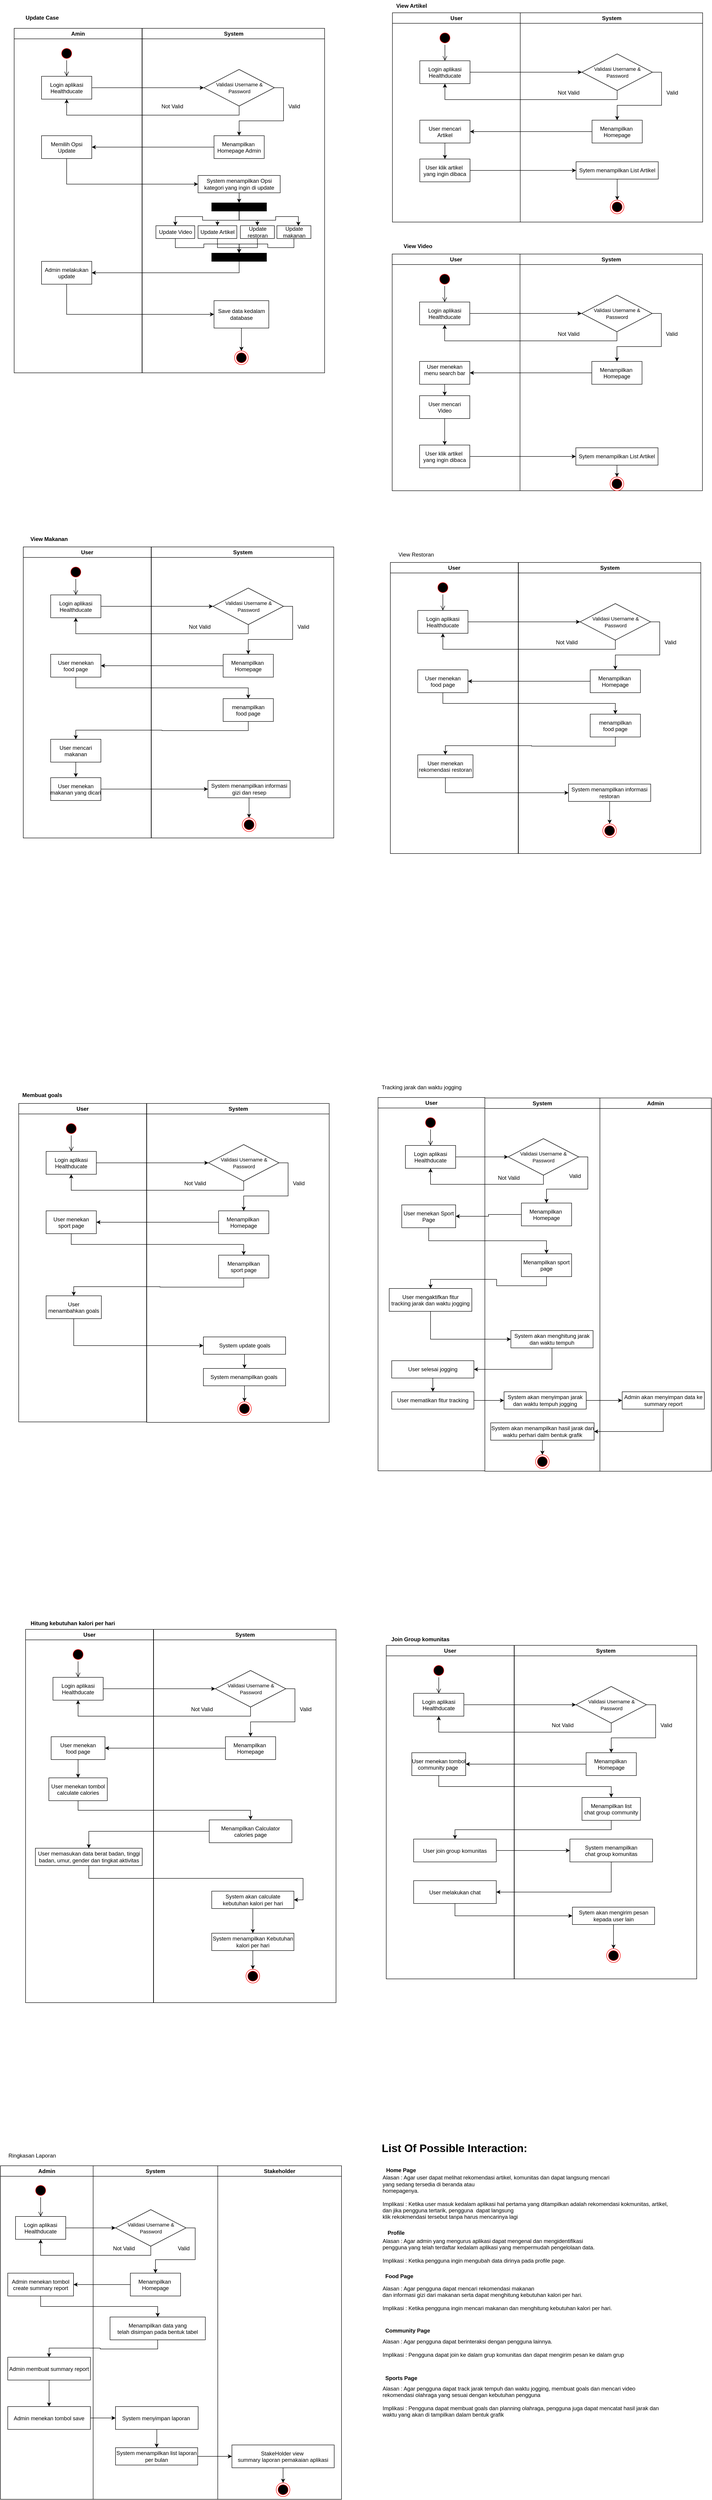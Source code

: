 <mxfile version="24.6.4" type="github">
  <diagram name="Page-1" id="e7e014a7-5840-1c2e-5031-d8a46d1fe8dd">
    <mxGraphModel dx="4200" dy="2472" grid="0" gridSize="10" guides="1" tooltips="1" connect="1" arrows="1" fold="1" page="1" pageScale="1" pageWidth="827" pageHeight="1169" background="none" math="0" shadow="0">
      <root>
        <mxCell id="0" />
        <mxCell id="1" parent="0" />
        <mxCell id="ch4QMYqMHI65cW54n4_m-42" value="" style="group" parent="1" vertex="1" connectable="0">
          <mxGeometry x="164.5" y="128" width="840" height="1790" as="geometry" />
        </mxCell>
        <mxCell id="ch4QMYqMHI65cW54n4_m-41" value="&lt;b&gt;Update Case&lt;/b&gt;" style="text;html=1;align=center;verticalAlign=middle;resizable=0;points=[];autosize=1;strokeColor=none;fillColor=none;" parent="ch4QMYqMHI65cW54n4_m-42" vertex="1">
          <mxGeometry x="-79" y="-64" width="91" height="26" as="geometry" />
        </mxCell>
        <mxCell id="2" value="Amin" style="swimlane;whiteSpace=wrap" parent="ch4QMYqMHI65cW54n4_m-42" vertex="1">
          <mxGeometry x="-94.5" y="-28" width="280" height="754" as="geometry" />
        </mxCell>
        <mxCell id="5" value="" style="ellipse;shape=startState;fillColor=#000000;strokeColor=#ff0000;" parent="2" vertex="1">
          <mxGeometry x="100" y="40" width="30" height="30" as="geometry" />
        </mxCell>
        <mxCell id="6" value="" style="edgeStyle=elbowEdgeStyle;elbow=horizontal;verticalAlign=bottom;endArrow=open;endSize=8;strokeColor=#000000;endFill=1;rounded=0" parent="2" source="5" target="7" edge="1">
          <mxGeometry x="100" y="40" as="geometry">
            <mxPoint x="115" y="110" as="targetPoint" />
          </mxGeometry>
        </mxCell>
        <mxCell id="7" value="Login aplikasi&#xa;Healthducate" style="" parent="2" vertex="1">
          <mxGeometry x="60" y="105" width="110" height="50" as="geometry" />
        </mxCell>
        <mxCell id="8" value="Memilih Opsi&#xa;Update" style="" parent="2" vertex="1">
          <mxGeometry x="60" y="235" width="110" height="50" as="geometry" />
        </mxCell>
        <mxCell id="ch4QMYqMHI65cW54n4_m-192" value="Admin melakukan&#xa;update" style="" parent="2" vertex="1">
          <mxGeometry x="60" y="510" width="110" height="50" as="geometry" />
        </mxCell>
        <mxCell id="3" value="System" style="swimlane;whiteSpace=wrap" parent="ch4QMYqMHI65cW54n4_m-42" vertex="1">
          <mxGeometry x="186" y="-28" width="399.5" height="754" as="geometry" />
        </mxCell>
        <mxCell id="10" value="Menampilkan &#xa;Homepage Admin" style="" parent="3" vertex="1">
          <mxGeometry x="157.25" y="235" width="110" height="50" as="geometry" />
        </mxCell>
        <mxCell id="ch4QMYqMHI65cW54n4_m-163" style="edgeStyle=orthogonalEdgeStyle;rounded=0;orthogonalLoop=1;jettySize=auto;html=1;entryX=0.5;entryY=0;entryDx=0;entryDy=0;exitX=1;exitY=0.5;exitDx=0;exitDy=0;" parent="3" source="ch4QMYqMHI65cW54n4_m-156" target="10" edge="1">
          <mxGeometry relative="1" as="geometry">
            <mxPoint x="395" y="130" as="targetPoint" />
          </mxGeometry>
        </mxCell>
        <mxCell id="ch4QMYqMHI65cW54n4_m-156" value="&lt;font style=&quot;font-size: 11px;&quot;&gt;Validasi Username &amp;amp; Password&lt;/font&gt;" style="rhombus;whiteSpace=wrap;html=1;" parent="3" vertex="1">
          <mxGeometry x="135" y="90" width="154.5" height="80" as="geometry" />
        </mxCell>
        <mxCell id="ch4QMYqMHI65cW54n4_m-174" style="edgeStyle=orthogonalEdgeStyle;rounded=0;orthogonalLoop=1;jettySize=auto;html=1;entryX=0.5;entryY=0;entryDx=0;entryDy=0;" parent="3" source="ch4QMYqMHI65cW54n4_m-171" target="ch4QMYqMHI65cW54n4_m-173" edge="1">
          <mxGeometry relative="1" as="geometry" />
        </mxCell>
        <mxCell id="ch4QMYqMHI65cW54n4_m-171" value="System menampilkan Opsi kategori yang ingin di update" style="rounded=0;whiteSpace=wrap;html=1;" parent="3" vertex="1">
          <mxGeometry x="122.25" y="322" width="180" height="38" as="geometry" />
        </mxCell>
        <mxCell id="ch4QMYqMHI65cW54n4_m-180" style="edgeStyle=orthogonalEdgeStyle;rounded=0;orthogonalLoop=1;jettySize=auto;html=1;exitX=0.5;exitY=1;exitDx=0;exitDy=0;entryX=0.5;entryY=0;entryDx=0;entryDy=0;" parent="3" source="ch4QMYqMHI65cW54n4_m-173" target="ch4QMYqMHI65cW54n4_m-176" edge="1">
          <mxGeometry relative="1" as="geometry" />
        </mxCell>
        <mxCell id="ch4QMYqMHI65cW54n4_m-181" style="edgeStyle=orthogonalEdgeStyle;rounded=0;orthogonalLoop=1;jettySize=auto;html=1;exitX=0.5;exitY=1;exitDx=0;exitDy=0;entryX=0.5;entryY=0;entryDx=0;entryDy=0;" parent="3" source="ch4QMYqMHI65cW54n4_m-173" target="ch4QMYqMHI65cW54n4_m-177" edge="1">
          <mxGeometry relative="1" as="geometry" />
        </mxCell>
        <mxCell id="ch4QMYqMHI65cW54n4_m-182" style="edgeStyle=orthogonalEdgeStyle;rounded=0;orthogonalLoop=1;jettySize=auto;html=1;exitX=0.5;exitY=1;exitDx=0;exitDy=0;entryX=0.5;entryY=0;entryDx=0;entryDy=0;" parent="3" source="ch4QMYqMHI65cW54n4_m-173" target="ch4QMYqMHI65cW54n4_m-178" edge="1">
          <mxGeometry relative="1" as="geometry" />
        </mxCell>
        <mxCell id="ch4QMYqMHI65cW54n4_m-173" value="" style="rounded=0;whiteSpace=wrap;html=1;fillColor=#000000;" parent="3" vertex="1">
          <mxGeometry x="152.25" y="382" width="120" height="18" as="geometry" />
        </mxCell>
        <mxCell id="ch4QMYqMHI65cW54n4_m-186" style="edgeStyle=orthogonalEdgeStyle;rounded=0;orthogonalLoop=1;jettySize=auto;html=1;exitX=0.5;exitY=1;exitDx=0;exitDy=0;entryX=0.5;entryY=0;entryDx=0;entryDy=0;" parent="3" source="ch4QMYqMHI65cW54n4_m-176" target="ch4QMYqMHI65cW54n4_m-185" edge="1">
          <mxGeometry relative="1" as="geometry" />
        </mxCell>
        <mxCell id="ch4QMYqMHI65cW54n4_m-176" value="Update Video" style="rounded=0;whiteSpace=wrap;html=1;" parent="3" vertex="1">
          <mxGeometry x="30" y="432" width="85" height="28" as="geometry" />
        </mxCell>
        <mxCell id="ch4QMYqMHI65cW54n4_m-187" style="edgeStyle=orthogonalEdgeStyle;rounded=0;orthogonalLoop=1;jettySize=auto;html=1;exitX=0.5;exitY=1;exitDx=0;exitDy=0;entryX=0.5;entryY=0;entryDx=0;entryDy=0;" parent="3" source="ch4QMYqMHI65cW54n4_m-177" target="ch4QMYqMHI65cW54n4_m-185" edge="1">
          <mxGeometry relative="1" as="geometry">
            <mxPoint x="215" y="492" as="targetPoint" />
          </mxGeometry>
        </mxCell>
        <mxCell id="ch4QMYqMHI65cW54n4_m-177" value="Update Artikel" style="rounded=0;whiteSpace=wrap;html=1;" parent="3" vertex="1">
          <mxGeometry x="122.25" y="432" width="85" height="28" as="geometry" />
        </mxCell>
        <mxCell id="ch4QMYqMHI65cW54n4_m-188" style="edgeStyle=orthogonalEdgeStyle;rounded=0;orthogonalLoop=1;jettySize=auto;html=1;exitX=0.5;exitY=1;exitDx=0;exitDy=0;entryX=0.5;entryY=0;entryDx=0;entryDy=0;" parent="3" source="ch4QMYqMHI65cW54n4_m-178" target="ch4QMYqMHI65cW54n4_m-185" edge="1">
          <mxGeometry relative="1" as="geometry" />
        </mxCell>
        <mxCell id="ch4QMYqMHI65cW54n4_m-178" value="Update restoran" style="rounded=0;whiteSpace=wrap;html=1;" parent="3" vertex="1">
          <mxGeometry x="215" y="432" width="74.5" height="28" as="geometry" />
        </mxCell>
        <mxCell id="ch4QMYqMHI65cW54n4_m-189" style="edgeStyle=orthogonalEdgeStyle;rounded=0;orthogonalLoop=1;jettySize=auto;html=1;exitX=0.5;exitY=1;exitDx=0;exitDy=0;entryX=0.5;entryY=0;entryDx=0;entryDy=0;" parent="3" source="ch4QMYqMHI65cW54n4_m-179" target="ch4QMYqMHI65cW54n4_m-185" edge="1">
          <mxGeometry relative="1" as="geometry">
            <mxPoint x="215" y="492" as="targetPoint" />
          </mxGeometry>
        </mxCell>
        <mxCell id="ch4QMYqMHI65cW54n4_m-179" value="Update makanan" style="rounded=0;whiteSpace=wrap;html=1;" parent="3" vertex="1">
          <mxGeometry x="295" y="432" width="74.5" height="28" as="geometry" />
        </mxCell>
        <mxCell id="ch4QMYqMHI65cW54n4_m-183" style="edgeStyle=orthogonalEdgeStyle;rounded=0;orthogonalLoop=1;jettySize=auto;html=1;exitX=0.5;exitY=1;exitDx=0;exitDy=0;entryX=0.631;entryY=0.012;entryDx=0;entryDy=0;entryPerimeter=0;" parent="3" source="ch4QMYqMHI65cW54n4_m-173" target="ch4QMYqMHI65cW54n4_m-179" edge="1">
          <mxGeometry relative="1" as="geometry" />
        </mxCell>
        <mxCell id="ch4QMYqMHI65cW54n4_m-185" value="" style="rounded=0;whiteSpace=wrap;html=1;fillColor=#000000;" parent="3" vertex="1">
          <mxGeometry x="152.25" y="492" width="120" height="18" as="geometry" />
        </mxCell>
        <mxCell id="ch4QMYqMHI65cW54n4_m-200" style="edgeStyle=orthogonalEdgeStyle;rounded=0;orthogonalLoop=1;jettySize=auto;html=1;exitX=0.5;exitY=1;exitDx=0;exitDy=0;entryX=0.5;entryY=0;entryDx=0;entryDy=0;" parent="3" source="ch4QMYqMHI65cW54n4_m-197" edge="1">
          <mxGeometry relative="1" as="geometry">
            <mxPoint x="217.25" y="706" as="targetPoint" />
          </mxGeometry>
        </mxCell>
        <mxCell id="ch4QMYqMHI65cW54n4_m-197" value="Save data kedalam database" style="rounded=0;whiteSpace=wrap;html=1;" parent="3" vertex="1">
          <mxGeometry x="157.25" y="596" width="120" height="60" as="geometry" />
        </mxCell>
        <mxCell id="ch4QMYqMHI65cW54n4_m-201" value="" style="ellipse;shape=endState;fillColor=#000000;strokeColor=#ff0000" parent="3" vertex="1">
          <mxGeometry x="202.25" y="706" width="30" height="30" as="geometry" />
        </mxCell>
        <mxCell id="ch4QMYqMHI65cW54n4_m-239" value="Not Valid" style="text;html=1;align=center;verticalAlign=middle;resizable=0;points=[];autosize=1;strokeColor=none;fillColor=none;" parent="3" vertex="1">
          <mxGeometry x="30" y="156" width="70" height="30" as="geometry" />
        </mxCell>
        <mxCell id="ch4QMYqMHI65cW54n4_m-240" value="Valid" style="text;html=1;align=center;verticalAlign=middle;resizable=0;points=[];autosize=1;strokeColor=none;fillColor=none;" parent="3" vertex="1">
          <mxGeometry x="307.25" y="156" width="50" height="30" as="geometry" />
        </mxCell>
        <mxCell id="ch4QMYqMHI65cW54n4_m-159" style="edgeStyle=orthogonalEdgeStyle;rounded=0;orthogonalLoop=1;jettySize=auto;html=1;exitX=1;exitY=0.5;exitDx=0;exitDy=0;entryX=0;entryY=0.5;entryDx=0;entryDy=0;" parent="ch4QMYqMHI65cW54n4_m-42" source="7" target="ch4QMYqMHI65cW54n4_m-156" edge="1">
          <mxGeometry relative="1" as="geometry" />
        </mxCell>
        <mxCell id="ch4QMYqMHI65cW54n4_m-164" style="edgeStyle=orthogonalEdgeStyle;rounded=0;orthogonalLoop=1;jettySize=auto;html=1;entryX=0.5;entryY=1;entryDx=0;entryDy=0;exitX=0.5;exitY=1;exitDx=0;exitDy=0;" parent="ch4QMYqMHI65cW54n4_m-42" source="ch4QMYqMHI65cW54n4_m-156" target="7" edge="1">
          <mxGeometry relative="1" as="geometry" />
        </mxCell>
        <mxCell id="ch4QMYqMHI65cW54n4_m-169" style="edgeStyle=orthogonalEdgeStyle;rounded=0;orthogonalLoop=1;jettySize=auto;html=1;entryX=1;entryY=0.5;entryDx=0;entryDy=0;" parent="ch4QMYqMHI65cW54n4_m-42" source="10" target="8" edge="1">
          <mxGeometry relative="1" as="geometry" />
        </mxCell>
        <mxCell id="ch4QMYqMHI65cW54n4_m-172" style="edgeStyle=orthogonalEdgeStyle;rounded=0;orthogonalLoop=1;jettySize=auto;html=1;entryX=0;entryY=0.5;entryDx=0;entryDy=0;exitX=0.5;exitY=1;exitDx=0;exitDy=0;" parent="ch4QMYqMHI65cW54n4_m-42" source="8" target="ch4QMYqMHI65cW54n4_m-171" edge="1">
          <mxGeometry relative="1" as="geometry" />
        </mxCell>
        <mxCell id="ch4QMYqMHI65cW54n4_m-193" style="edgeStyle=orthogonalEdgeStyle;rounded=0;orthogonalLoop=1;jettySize=auto;html=1;exitX=0.5;exitY=1;exitDx=0;exitDy=0;entryX=1;entryY=0.5;entryDx=0;entryDy=0;" parent="ch4QMYqMHI65cW54n4_m-42" source="ch4QMYqMHI65cW54n4_m-185" target="ch4QMYqMHI65cW54n4_m-192" edge="1">
          <mxGeometry relative="1" as="geometry" />
        </mxCell>
        <mxCell id="ch4QMYqMHI65cW54n4_m-196" style="edgeStyle=orthogonalEdgeStyle;rounded=0;orthogonalLoop=1;jettySize=auto;html=1;exitX=0.5;exitY=1;exitDx=0;exitDy=0;entryX=0;entryY=0.5;entryDx=0;entryDy=0;" parent="ch4QMYqMHI65cW54n4_m-42" source="ch4QMYqMHI65cW54n4_m-192" target="ch4QMYqMHI65cW54n4_m-197" edge="1">
          <mxGeometry relative="1" as="geometry">
            <mxPoint x="20.5" y="578" as="targetPoint" />
          </mxGeometry>
        </mxCell>
        <mxCell id="ch4QMYqMHI65cW54n4_m-275" value="User" style="swimlane;whiteSpace=wrap" parent="ch4QMYqMHI65cW54n4_m-42" vertex="1">
          <mxGeometry x="-74.5" y="1107" width="280" height="637" as="geometry" />
        </mxCell>
        <mxCell id="ch4QMYqMHI65cW54n4_m-276" value="" style="ellipse;shape=startState;fillColor=#000000;strokeColor=#ff0000;" parent="ch4QMYqMHI65cW54n4_m-275" vertex="1">
          <mxGeometry x="100" y="40" width="30" height="30" as="geometry" />
        </mxCell>
        <mxCell id="ch4QMYqMHI65cW54n4_m-277" value="" style="edgeStyle=elbowEdgeStyle;elbow=horizontal;verticalAlign=bottom;endArrow=open;endSize=8;strokeColor=#000000;endFill=1;rounded=0" parent="ch4QMYqMHI65cW54n4_m-275" source="ch4QMYqMHI65cW54n4_m-276" target="ch4QMYqMHI65cW54n4_m-278" edge="1">
          <mxGeometry x="100" y="40" as="geometry">
            <mxPoint x="115" y="110" as="targetPoint" />
          </mxGeometry>
        </mxCell>
        <mxCell id="ch4QMYqMHI65cW54n4_m-278" value="Login aplikasi&#xa;Healthducate" style="" parent="ch4QMYqMHI65cW54n4_m-275" vertex="1">
          <mxGeometry x="60" y="105" width="110" height="50" as="geometry" />
        </mxCell>
        <mxCell id="ch4QMYqMHI65cW54n4_m-281" value="User menekan&#xa;food page" style="" parent="ch4QMYqMHI65cW54n4_m-275" vertex="1">
          <mxGeometry x="60" y="235" width="110" height="50" as="geometry" />
        </mxCell>
        <mxCell id="ch4QMYqMHI65cW54n4_m-300" style="edgeStyle=orthogonalEdgeStyle;rounded=0;orthogonalLoop=1;jettySize=auto;html=1;" parent="ch4QMYqMHI65cW54n4_m-275" source="ch4QMYqMHI65cW54n4_m-291" edge="1">
          <mxGeometry relative="1" as="geometry">
            <mxPoint x="115" y="504.0" as="targetPoint" />
          </mxGeometry>
        </mxCell>
        <mxCell id="ch4QMYqMHI65cW54n4_m-291" value="User mencari&#xa;makanan" style="" parent="ch4QMYqMHI65cW54n4_m-275" vertex="1">
          <mxGeometry x="60" y="421" width="110" height="50" as="geometry" />
        </mxCell>
        <mxCell id="ch4QMYqMHI65cW54n4_m-301" value="User menekan&#xa;makanan yang dicari" style="" parent="ch4QMYqMHI65cW54n4_m-275" vertex="1">
          <mxGeometry x="60" y="505" width="110" height="50" as="geometry" />
        </mxCell>
        <mxCell id="ch4QMYqMHI65cW54n4_m-282" value="System" style="swimlane;whiteSpace=wrap" parent="ch4QMYqMHI65cW54n4_m-42" vertex="1">
          <mxGeometry x="206" y="1107" width="399.5" height="637" as="geometry" />
        </mxCell>
        <mxCell id="ch4QMYqMHI65cW54n4_m-283" value="Menampilkan &#xa;Homepage" style="" parent="ch4QMYqMHI65cW54n4_m-282" vertex="1">
          <mxGeometry x="157.25" y="235" width="110" height="50" as="geometry" />
        </mxCell>
        <mxCell id="ch4QMYqMHI65cW54n4_m-284" style="edgeStyle=orthogonalEdgeStyle;rounded=0;orthogonalLoop=1;jettySize=auto;html=1;entryX=0.5;entryY=0;entryDx=0;entryDy=0;exitX=1;exitY=0.5;exitDx=0;exitDy=0;" parent="ch4QMYqMHI65cW54n4_m-282" source="ch4QMYqMHI65cW54n4_m-285" target="ch4QMYqMHI65cW54n4_m-283" edge="1">
          <mxGeometry relative="1" as="geometry">
            <mxPoint x="395" y="130" as="targetPoint" />
          </mxGeometry>
        </mxCell>
        <mxCell id="ch4QMYqMHI65cW54n4_m-285" value="&lt;font style=&quot;font-size: 11px;&quot;&gt;Validasi Username &amp;amp; Password&lt;/font&gt;" style="rhombus;whiteSpace=wrap;html=1;" parent="ch4QMYqMHI65cW54n4_m-282" vertex="1">
          <mxGeometry x="135" y="90" width="154.5" height="80" as="geometry" />
        </mxCell>
        <mxCell id="ch4QMYqMHI65cW54n4_m-286" value="Not Valid" style="text;html=1;align=center;verticalAlign=middle;resizable=0;points=[];autosize=1;strokeColor=none;fillColor=none;" parent="ch4QMYqMHI65cW54n4_m-282" vertex="1">
          <mxGeometry x="70.5" y="160" width="70" height="30" as="geometry" />
        </mxCell>
        <mxCell id="ch4QMYqMHI65cW54n4_m-287" value="Valid" style="text;html=1;align=center;verticalAlign=middle;resizable=0;points=[];autosize=1;strokeColor=none;fillColor=none;" parent="ch4QMYqMHI65cW54n4_m-282" vertex="1">
          <mxGeometry x="307.25" y="160" width="50" height="30" as="geometry" />
        </mxCell>
        <mxCell id="ch4QMYqMHI65cW54n4_m-292" value="" style="ellipse;shape=endState;fillColor=#000000;strokeColor=#ff0000" parent="ch4QMYqMHI65cW54n4_m-282" vertex="1">
          <mxGeometry x="199" y="593" width="30" height="30" as="geometry" />
        </mxCell>
        <mxCell id="ch4QMYqMHI65cW54n4_m-294" value="System menampilkan informasi gizi dan resep" style="rounded=0;whiteSpace=wrap;html=1;" parent="ch4QMYqMHI65cW54n4_m-282" vertex="1">
          <mxGeometry x="124" y="511" width="180" height="38" as="geometry" />
        </mxCell>
        <mxCell id="ch4QMYqMHI65cW54n4_m-293" style="edgeStyle=orthogonalEdgeStyle;rounded=0;orthogonalLoop=1;jettySize=auto;html=1;entryX=0.5;entryY=0;entryDx=0;entryDy=0;" parent="ch4QMYqMHI65cW54n4_m-282" source="ch4QMYqMHI65cW54n4_m-294" target="ch4QMYqMHI65cW54n4_m-292" edge="1">
          <mxGeometry relative="1" as="geometry" />
        </mxCell>
        <mxCell id="ch4QMYqMHI65cW54n4_m-279" value="menampilkan&#xa;food page" style="" parent="ch4QMYqMHI65cW54n4_m-282" vertex="1">
          <mxGeometry x="157.25" y="332" width="110" height="50" as="geometry" />
        </mxCell>
        <mxCell id="ch4QMYqMHI65cW54n4_m-288" style="edgeStyle=orthogonalEdgeStyle;rounded=0;orthogonalLoop=1;jettySize=auto;html=1;exitX=1;exitY=0.5;exitDx=0;exitDy=0;entryX=0;entryY=0.5;entryDx=0;entryDy=0;" parent="ch4QMYqMHI65cW54n4_m-42" source="ch4QMYqMHI65cW54n4_m-278" target="ch4QMYqMHI65cW54n4_m-285" edge="1">
          <mxGeometry relative="1" as="geometry" />
        </mxCell>
        <mxCell id="ch4QMYqMHI65cW54n4_m-289" style="edgeStyle=orthogonalEdgeStyle;rounded=0;orthogonalLoop=1;jettySize=auto;html=1;entryX=0.5;entryY=1;entryDx=0;entryDy=0;exitX=0.5;exitY=1;exitDx=0;exitDy=0;" parent="ch4QMYqMHI65cW54n4_m-42" source="ch4QMYqMHI65cW54n4_m-285" target="ch4QMYqMHI65cW54n4_m-278" edge="1">
          <mxGeometry relative="1" as="geometry" />
        </mxCell>
        <mxCell id="ch4QMYqMHI65cW54n4_m-290" style="edgeStyle=orthogonalEdgeStyle;rounded=0;orthogonalLoop=1;jettySize=auto;html=1;exitX=0;exitY=0.5;exitDx=0;exitDy=0;entryX=1;entryY=0.5;entryDx=0;entryDy=0;" parent="ch4QMYqMHI65cW54n4_m-42" source="ch4QMYqMHI65cW54n4_m-283" target="ch4QMYqMHI65cW54n4_m-281" edge="1">
          <mxGeometry relative="1" as="geometry" />
        </mxCell>
        <mxCell id="ch4QMYqMHI65cW54n4_m-296" value="&lt;b&gt;View Makanan&lt;/b&gt;" style="text;html=1;align=center;verticalAlign=middle;resizable=0;points=[];autosize=1;strokeColor=none;fillColor=none;" parent="ch4QMYqMHI65cW54n4_m-42" vertex="1">
          <mxGeometry x="-68.5" y="1077" width="100" height="26" as="geometry" />
        </mxCell>
        <mxCell id="ch4QMYqMHI65cW54n4_m-280" style="edgeStyle=orthogonalEdgeStyle;rounded=0;orthogonalLoop=1;jettySize=auto;html=1;entryX=0.5;entryY=0;entryDx=0;entryDy=0;exitX=0.5;exitY=1;exitDx=0;exitDy=0;" parent="ch4QMYqMHI65cW54n4_m-42" source="ch4QMYqMHI65cW54n4_m-281" target="ch4QMYqMHI65cW54n4_m-279" edge="1">
          <mxGeometry relative="1" as="geometry" />
        </mxCell>
        <mxCell id="ch4QMYqMHI65cW54n4_m-297" style="edgeStyle=orthogonalEdgeStyle;rounded=0;orthogonalLoop=1;jettySize=auto;html=1;exitX=0.5;exitY=1;exitDx=0;exitDy=0;entryX=0.5;entryY=0;entryDx=0;entryDy=0;" parent="ch4QMYqMHI65cW54n4_m-42" source="ch4QMYqMHI65cW54n4_m-279" target="ch4QMYqMHI65cW54n4_m-291" edge="1">
          <mxGeometry relative="1" as="geometry" />
        </mxCell>
        <mxCell id="ch4QMYqMHI65cW54n4_m-302" style="edgeStyle=orthogonalEdgeStyle;rounded=0;orthogonalLoop=1;jettySize=auto;html=1;entryX=0;entryY=0.5;entryDx=0;entryDy=0;" parent="ch4QMYqMHI65cW54n4_m-42" source="ch4QMYqMHI65cW54n4_m-301" target="ch4QMYqMHI65cW54n4_m-294" edge="1">
          <mxGeometry relative="1" as="geometry" />
        </mxCell>
        <mxCell id="ch4QMYqMHI65cW54n4_m-303" value="User" style="swimlane;whiteSpace=wrap;startSize=23;" parent="1" vertex="1">
          <mxGeometry x="894" y="1269" width="280" height="637" as="geometry" />
        </mxCell>
        <mxCell id="ch4QMYqMHI65cW54n4_m-304" value="" style="ellipse;shape=startState;fillColor=#000000;strokeColor=#ff0000;" parent="ch4QMYqMHI65cW54n4_m-303" vertex="1">
          <mxGeometry x="100" y="40" width="30" height="30" as="geometry" />
        </mxCell>
        <mxCell id="ch4QMYqMHI65cW54n4_m-305" value="" style="edgeStyle=elbowEdgeStyle;elbow=horizontal;verticalAlign=bottom;endArrow=open;endSize=8;strokeColor=#000000;endFill=1;rounded=0" parent="ch4QMYqMHI65cW54n4_m-303" source="ch4QMYqMHI65cW54n4_m-304" target="ch4QMYqMHI65cW54n4_m-306" edge="1">
          <mxGeometry x="100" y="40" as="geometry">
            <mxPoint x="115" y="110" as="targetPoint" />
          </mxGeometry>
        </mxCell>
        <mxCell id="ch4QMYqMHI65cW54n4_m-306" value="Login aplikasi&#xa;Healthducate" style="" parent="ch4QMYqMHI65cW54n4_m-303" vertex="1">
          <mxGeometry x="60" y="105" width="110" height="50" as="geometry" />
        </mxCell>
        <mxCell id="ch4QMYqMHI65cW54n4_m-307" value="User menekan&#xa;food page" style="" parent="ch4QMYqMHI65cW54n4_m-303" vertex="1">
          <mxGeometry x="60" y="235" width="110" height="50" as="geometry" />
        </mxCell>
        <mxCell id="ch4QMYqMHI65cW54n4_m-309" value="User menekan&#xa;rekomendasi restoran" style="" parent="ch4QMYqMHI65cW54n4_m-303" vertex="1">
          <mxGeometry x="60" y="421" width="121" height="50" as="geometry" />
        </mxCell>
        <mxCell id="ch4QMYqMHI65cW54n4_m-311" value="System" style="swimlane;whiteSpace=wrap" parent="1" vertex="1">
          <mxGeometry x="1174.5" y="1269" width="399.5" height="637" as="geometry" />
        </mxCell>
        <mxCell id="ch4QMYqMHI65cW54n4_m-312" value="Menampilkan &#xa;Homepage" style="" parent="ch4QMYqMHI65cW54n4_m-311" vertex="1">
          <mxGeometry x="157.25" y="235" width="110" height="50" as="geometry" />
        </mxCell>
        <mxCell id="ch4QMYqMHI65cW54n4_m-313" style="edgeStyle=orthogonalEdgeStyle;rounded=0;orthogonalLoop=1;jettySize=auto;html=1;entryX=0.5;entryY=0;entryDx=0;entryDy=0;exitX=1;exitY=0.5;exitDx=0;exitDy=0;" parent="ch4QMYqMHI65cW54n4_m-311" source="ch4QMYqMHI65cW54n4_m-314" target="ch4QMYqMHI65cW54n4_m-312" edge="1">
          <mxGeometry relative="1" as="geometry">
            <mxPoint x="395" y="130" as="targetPoint" />
          </mxGeometry>
        </mxCell>
        <mxCell id="ch4QMYqMHI65cW54n4_m-314" value="&lt;font style=&quot;font-size: 11px;&quot;&gt;Validasi Username &amp;amp; Password&lt;/font&gt;" style="rhombus;whiteSpace=wrap;html=1;" parent="ch4QMYqMHI65cW54n4_m-311" vertex="1">
          <mxGeometry x="135" y="90" width="154.5" height="80" as="geometry" />
        </mxCell>
        <mxCell id="ch4QMYqMHI65cW54n4_m-315" value="Not Valid" style="text;html=1;align=center;verticalAlign=middle;resizable=0;points=[];autosize=1;strokeColor=none;fillColor=none;" parent="ch4QMYqMHI65cW54n4_m-311" vertex="1">
          <mxGeometry x="70.5" y="160" width="70" height="30" as="geometry" />
        </mxCell>
        <mxCell id="ch4QMYqMHI65cW54n4_m-316" value="Valid" style="text;html=1;align=center;verticalAlign=middle;resizable=0;points=[];autosize=1;strokeColor=none;fillColor=none;" parent="ch4QMYqMHI65cW54n4_m-311" vertex="1">
          <mxGeometry x="307.25" y="160" width="50" height="30" as="geometry" />
        </mxCell>
        <mxCell id="ch4QMYqMHI65cW54n4_m-317" value="" style="ellipse;shape=endState;fillColor=#000000;strokeColor=#ff0000" parent="ch4QMYqMHI65cW54n4_m-311" vertex="1">
          <mxGeometry x="184.75" y="572" width="30" height="30" as="geometry" />
        </mxCell>
        <mxCell id="ch4QMYqMHI65cW54n4_m-318" value="System menampilkan informasi restoran" style="rounded=0;whiteSpace=wrap;html=1;" parent="ch4QMYqMHI65cW54n4_m-311" vertex="1">
          <mxGeometry x="109.75" y="485" width="180" height="38" as="geometry" />
        </mxCell>
        <mxCell id="ch4QMYqMHI65cW54n4_m-319" style="edgeStyle=orthogonalEdgeStyle;rounded=0;orthogonalLoop=1;jettySize=auto;html=1;entryX=0.5;entryY=0;entryDx=0;entryDy=0;" parent="ch4QMYqMHI65cW54n4_m-311" source="ch4QMYqMHI65cW54n4_m-318" target="ch4QMYqMHI65cW54n4_m-317" edge="1">
          <mxGeometry relative="1" as="geometry" />
        </mxCell>
        <mxCell id="ch4QMYqMHI65cW54n4_m-320" value="menampilkan&#xa;food page" style="" parent="ch4QMYqMHI65cW54n4_m-311" vertex="1">
          <mxGeometry x="157.25" y="332" width="110" height="50" as="geometry" />
        </mxCell>
        <mxCell id="ch4QMYqMHI65cW54n4_m-321" style="edgeStyle=orthogonalEdgeStyle;rounded=0;orthogonalLoop=1;jettySize=auto;html=1;exitX=1;exitY=0.5;exitDx=0;exitDy=0;entryX=0;entryY=0.5;entryDx=0;entryDy=0;" parent="1" source="ch4QMYqMHI65cW54n4_m-306" target="ch4QMYqMHI65cW54n4_m-314" edge="1">
          <mxGeometry relative="1" as="geometry" />
        </mxCell>
        <mxCell id="ch4QMYqMHI65cW54n4_m-322" style="edgeStyle=orthogonalEdgeStyle;rounded=0;orthogonalLoop=1;jettySize=auto;html=1;entryX=0.5;entryY=1;entryDx=0;entryDy=0;exitX=0.5;exitY=1;exitDx=0;exitDy=0;" parent="1" source="ch4QMYqMHI65cW54n4_m-314" target="ch4QMYqMHI65cW54n4_m-306" edge="1">
          <mxGeometry relative="1" as="geometry" />
        </mxCell>
        <mxCell id="ch4QMYqMHI65cW54n4_m-323" style="edgeStyle=orthogonalEdgeStyle;rounded=0;orthogonalLoop=1;jettySize=auto;html=1;exitX=0;exitY=0.5;exitDx=0;exitDy=0;entryX=1;entryY=0.5;entryDx=0;entryDy=0;" parent="1" source="ch4QMYqMHI65cW54n4_m-312" target="ch4QMYqMHI65cW54n4_m-307" edge="1">
          <mxGeometry relative="1" as="geometry" />
        </mxCell>
        <mxCell id="ch4QMYqMHI65cW54n4_m-324" value="View Restoran" style="text;html=1;align=center;verticalAlign=middle;resizable=0;points=[];autosize=1;strokeColor=none;fillColor=none;" parent="1" vertex="1">
          <mxGeometry x="902" y="1239" width="96" height="26" as="geometry" />
        </mxCell>
        <mxCell id="ch4QMYqMHI65cW54n4_m-325" style="edgeStyle=orthogonalEdgeStyle;rounded=0;orthogonalLoop=1;jettySize=auto;html=1;entryX=0.5;entryY=0;entryDx=0;entryDy=0;exitX=0.5;exitY=1;exitDx=0;exitDy=0;" parent="1" source="ch4QMYqMHI65cW54n4_m-307" target="ch4QMYqMHI65cW54n4_m-320" edge="1">
          <mxGeometry relative="1" as="geometry" />
        </mxCell>
        <mxCell id="ch4QMYqMHI65cW54n4_m-326" style="edgeStyle=orthogonalEdgeStyle;rounded=0;orthogonalLoop=1;jettySize=auto;html=1;exitX=0.5;exitY=1;exitDx=0;exitDy=0;entryX=0.5;entryY=0;entryDx=0;entryDy=0;" parent="1" source="ch4QMYqMHI65cW54n4_m-320" target="ch4QMYqMHI65cW54n4_m-309" edge="1">
          <mxGeometry relative="1" as="geometry" />
        </mxCell>
        <mxCell id="ch4QMYqMHI65cW54n4_m-328" style="edgeStyle=orthogonalEdgeStyle;rounded=0;orthogonalLoop=1;jettySize=auto;html=1;entryX=0;entryY=0.5;entryDx=0;entryDy=0;exitX=0.5;exitY=1;exitDx=0;exitDy=0;" parent="1" source="ch4QMYqMHI65cW54n4_m-309" target="ch4QMYqMHI65cW54n4_m-318" edge="1">
          <mxGeometry relative="1" as="geometry" />
        </mxCell>
        <mxCell id="ch4QMYqMHI65cW54n4_m-329" value="User" style="swimlane;whiteSpace=wrap" parent="1" vertex="1">
          <mxGeometry x="80" y="2453" width="280" height="697" as="geometry" />
        </mxCell>
        <mxCell id="ch4QMYqMHI65cW54n4_m-330" value="" style="ellipse;shape=startState;fillColor=#000000;strokeColor=#ff0000;" parent="ch4QMYqMHI65cW54n4_m-329" vertex="1">
          <mxGeometry x="100" y="40" width="30" height="30" as="geometry" />
        </mxCell>
        <mxCell id="ch4QMYqMHI65cW54n4_m-331" value="" style="edgeStyle=elbowEdgeStyle;elbow=horizontal;verticalAlign=bottom;endArrow=open;endSize=8;strokeColor=#000000;endFill=1;rounded=0" parent="ch4QMYqMHI65cW54n4_m-329" source="ch4QMYqMHI65cW54n4_m-330" target="ch4QMYqMHI65cW54n4_m-332" edge="1">
          <mxGeometry x="100" y="40" as="geometry">
            <mxPoint x="115" y="110" as="targetPoint" />
          </mxGeometry>
        </mxCell>
        <mxCell id="ch4QMYqMHI65cW54n4_m-332" value="Login aplikasi&#xa;Healthducate" style="" parent="ch4QMYqMHI65cW54n4_m-329" vertex="1">
          <mxGeometry x="60" y="105" width="110" height="50" as="geometry" />
        </mxCell>
        <mxCell id="ch4QMYqMHI65cW54n4_m-333" value="User menekan&#xa;sport page" style="" parent="ch4QMYqMHI65cW54n4_m-329" vertex="1">
          <mxGeometry x="60" y="235" width="110" height="50" as="geometry" />
        </mxCell>
        <mxCell id="ch4QMYqMHI65cW54n4_m-334" value="User&#xa;menambahkan goals" style="" parent="ch4QMYqMHI65cW54n4_m-329" vertex="1">
          <mxGeometry x="60" y="421" width="121" height="50" as="geometry" />
        </mxCell>
        <mxCell id="ch4QMYqMHI65cW54n4_m-335" value="System" style="swimlane;whiteSpace=wrap" parent="1" vertex="1">
          <mxGeometry x="360.5" y="2453" width="399.5" height="698" as="geometry" />
        </mxCell>
        <mxCell id="ch4QMYqMHI65cW54n4_m-336" value="Menampilkan &#xa;Homepage" style="" parent="ch4QMYqMHI65cW54n4_m-335" vertex="1">
          <mxGeometry x="157.25" y="235" width="110" height="50" as="geometry" />
        </mxCell>
        <mxCell id="ch4QMYqMHI65cW54n4_m-337" style="edgeStyle=orthogonalEdgeStyle;rounded=0;orthogonalLoop=1;jettySize=auto;html=1;entryX=0.5;entryY=0;entryDx=0;entryDy=0;exitX=1;exitY=0.5;exitDx=0;exitDy=0;" parent="ch4QMYqMHI65cW54n4_m-335" source="ch4QMYqMHI65cW54n4_m-338" target="ch4QMYqMHI65cW54n4_m-336" edge="1">
          <mxGeometry relative="1" as="geometry">
            <mxPoint x="395" y="130" as="targetPoint" />
          </mxGeometry>
        </mxCell>
        <mxCell id="ch4QMYqMHI65cW54n4_m-338" value="&lt;font style=&quot;font-size: 11px;&quot;&gt;Validasi Username &amp;amp; Password&lt;/font&gt;" style="rhombus;whiteSpace=wrap;html=1;" parent="ch4QMYqMHI65cW54n4_m-335" vertex="1">
          <mxGeometry x="135" y="90" width="154.5" height="80" as="geometry" />
        </mxCell>
        <mxCell id="ch4QMYqMHI65cW54n4_m-339" value="Not Valid" style="text;html=1;align=center;verticalAlign=middle;resizable=0;points=[];autosize=1;strokeColor=none;fillColor=none;" parent="ch4QMYqMHI65cW54n4_m-335" vertex="1">
          <mxGeometry x="70.5" y="160" width="70" height="30" as="geometry" />
        </mxCell>
        <mxCell id="ch4QMYqMHI65cW54n4_m-340" value="Valid" style="text;html=1;align=center;verticalAlign=middle;resizable=0;points=[];autosize=1;strokeColor=none;fillColor=none;" parent="ch4QMYqMHI65cW54n4_m-335" vertex="1">
          <mxGeometry x="307.25" y="160" width="50" height="30" as="geometry" />
        </mxCell>
        <mxCell id="ch4QMYqMHI65cW54n4_m-341" value="" style="ellipse;shape=endState;fillColor=#000000;strokeColor=#ff0000" parent="ch4QMYqMHI65cW54n4_m-335" vertex="1">
          <mxGeometry x="199" y="653" width="30" height="30" as="geometry" />
        </mxCell>
        <mxCell id="ch4QMYqMHI65cW54n4_m-386" style="edgeStyle=orthogonalEdgeStyle;rounded=0;orthogonalLoop=1;jettySize=auto;html=1;" parent="ch4QMYqMHI65cW54n4_m-335" source="ch4QMYqMHI65cW54n4_m-342" target="ch4QMYqMHI65cW54n4_m-385" edge="1">
          <mxGeometry relative="1" as="geometry" />
        </mxCell>
        <mxCell id="ch4QMYqMHI65cW54n4_m-342" value="System update goals" style="rounded=0;whiteSpace=wrap;html=1;" parent="ch4QMYqMHI65cW54n4_m-335" vertex="1">
          <mxGeometry x="124" y="511" width="180" height="38" as="geometry" />
        </mxCell>
        <mxCell id="ch4QMYqMHI65cW54n4_m-344" value="Menampilkan&#xa;sport page" style="" parent="ch4QMYqMHI65cW54n4_m-335" vertex="1">
          <mxGeometry x="157.25" y="332" width="110" height="50" as="geometry" />
        </mxCell>
        <mxCell id="ch4QMYqMHI65cW54n4_m-387" style="edgeStyle=orthogonalEdgeStyle;rounded=0;orthogonalLoop=1;jettySize=auto;html=1;entryX=0.5;entryY=0;entryDx=0;entryDy=0;" parent="ch4QMYqMHI65cW54n4_m-335" source="ch4QMYqMHI65cW54n4_m-385" target="ch4QMYqMHI65cW54n4_m-341" edge="1">
          <mxGeometry relative="1" as="geometry" />
        </mxCell>
        <mxCell id="ch4QMYqMHI65cW54n4_m-385" value="System menampilkan goals&amp;nbsp;" style="rounded=0;whiteSpace=wrap;html=1;" parent="ch4QMYqMHI65cW54n4_m-335" vertex="1">
          <mxGeometry x="124" y="580" width="180" height="38" as="geometry" />
        </mxCell>
        <mxCell id="ch4QMYqMHI65cW54n4_m-345" style="edgeStyle=orthogonalEdgeStyle;rounded=0;orthogonalLoop=1;jettySize=auto;html=1;exitX=1;exitY=0.5;exitDx=0;exitDy=0;entryX=0;entryY=0.5;entryDx=0;entryDy=0;" parent="1" source="ch4QMYqMHI65cW54n4_m-332" target="ch4QMYqMHI65cW54n4_m-338" edge="1">
          <mxGeometry relative="1" as="geometry" />
        </mxCell>
        <mxCell id="ch4QMYqMHI65cW54n4_m-346" style="edgeStyle=orthogonalEdgeStyle;rounded=0;orthogonalLoop=1;jettySize=auto;html=1;entryX=0.5;entryY=1;entryDx=0;entryDy=0;exitX=0.5;exitY=1;exitDx=0;exitDy=0;" parent="1" source="ch4QMYqMHI65cW54n4_m-338" target="ch4QMYqMHI65cW54n4_m-332" edge="1">
          <mxGeometry relative="1" as="geometry" />
        </mxCell>
        <mxCell id="ch4QMYqMHI65cW54n4_m-347" style="edgeStyle=orthogonalEdgeStyle;rounded=0;orthogonalLoop=1;jettySize=auto;html=1;exitX=0;exitY=0.5;exitDx=0;exitDy=0;entryX=1;entryY=0.5;entryDx=0;entryDy=0;" parent="1" source="ch4QMYqMHI65cW54n4_m-336" target="ch4QMYqMHI65cW54n4_m-333" edge="1">
          <mxGeometry relative="1" as="geometry" />
        </mxCell>
        <mxCell id="ch4QMYqMHI65cW54n4_m-348" value="&lt;b&gt;Membuat goals&lt;/b&gt;" style="text;html=1;align=center;verticalAlign=middle;resizable=0;points=[];autosize=1;strokeColor=none;fillColor=none;" parent="1" vertex="1">
          <mxGeometry x="78.5" y="2422" width="105" height="26" as="geometry" />
        </mxCell>
        <mxCell id="ch4QMYqMHI65cW54n4_m-349" style="edgeStyle=orthogonalEdgeStyle;rounded=0;orthogonalLoop=1;jettySize=auto;html=1;entryX=0.5;entryY=0;entryDx=0;entryDy=0;exitX=0.5;exitY=1;exitDx=0;exitDy=0;" parent="1" source="ch4QMYqMHI65cW54n4_m-333" target="ch4QMYqMHI65cW54n4_m-344" edge="1">
          <mxGeometry relative="1" as="geometry" />
        </mxCell>
        <mxCell id="ch4QMYqMHI65cW54n4_m-350" style="edgeStyle=orthogonalEdgeStyle;rounded=0;orthogonalLoop=1;jettySize=auto;html=1;exitX=0.5;exitY=1;exitDx=0;exitDy=0;entryX=0.5;entryY=0;entryDx=0;entryDy=0;" parent="1" source="ch4QMYqMHI65cW54n4_m-344" target="ch4QMYqMHI65cW54n4_m-334" edge="1">
          <mxGeometry relative="1" as="geometry" />
        </mxCell>
        <mxCell id="ch4QMYqMHI65cW54n4_m-351" style="edgeStyle=orthogonalEdgeStyle;rounded=0;orthogonalLoop=1;jettySize=auto;html=1;entryX=0;entryY=0.5;entryDx=0;entryDy=0;exitX=0.5;exitY=1;exitDx=0;exitDy=0;" parent="1" source="ch4QMYqMHI65cW54n4_m-334" target="ch4QMYqMHI65cW54n4_m-342" edge="1">
          <mxGeometry relative="1" as="geometry" />
        </mxCell>
        <mxCell id="ch4QMYqMHI65cW54n4_m-352" value="User" style="swimlane;whiteSpace=wrap" parent="1" vertex="1">
          <mxGeometry x="867" y="2440" width="234" height="817" as="geometry" />
        </mxCell>
        <mxCell id="ch4QMYqMHI65cW54n4_m-353" value="" style="ellipse;shape=startState;fillColor=#000000;strokeColor=#ff0000;" parent="ch4QMYqMHI65cW54n4_m-352" vertex="1">
          <mxGeometry x="100" y="40" width="30" height="30" as="geometry" />
        </mxCell>
        <mxCell id="ch4QMYqMHI65cW54n4_m-354" value="" style="edgeStyle=elbowEdgeStyle;elbow=horizontal;verticalAlign=bottom;endArrow=open;endSize=8;strokeColor=#000000;endFill=1;rounded=0" parent="ch4QMYqMHI65cW54n4_m-352" source="ch4QMYqMHI65cW54n4_m-353" target="ch4QMYqMHI65cW54n4_m-355" edge="1">
          <mxGeometry x="100" y="40" as="geometry">
            <mxPoint x="115" y="110" as="targetPoint" />
          </mxGeometry>
        </mxCell>
        <mxCell id="ch4QMYqMHI65cW54n4_m-355" value="Login aplikasi&#xa;Healthducate" style="" parent="ch4QMYqMHI65cW54n4_m-352" vertex="1">
          <mxGeometry x="60" y="105" width="110" height="50" as="geometry" />
        </mxCell>
        <mxCell id="ch4QMYqMHI65cW54n4_m-356" value="User menekan Sport&#xa;Page" style="" parent="ch4QMYqMHI65cW54n4_m-352" vertex="1">
          <mxGeometry x="52" y="235" width="118" height="50" as="geometry" />
        </mxCell>
        <mxCell id="ch4QMYqMHI65cW54n4_m-357" value="User mengaktifkan fitur&#xa;tracking jarak dan waktu jogging" style="" parent="ch4QMYqMHI65cW54n4_m-352" vertex="1">
          <mxGeometry x="24.5" y="418" width="181" height="50" as="geometry" />
        </mxCell>
        <mxCell id="ch4QMYqMHI65cW54n4_m-379" style="edgeStyle=orthogonalEdgeStyle;rounded=0;orthogonalLoop=1;jettySize=auto;html=1;entryX=0.5;entryY=0;entryDx=0;entryDy=0;" parent="ch4QMYqMHI65cW54n4_m-352" source="ch4QMYqMHI65cW54n4_m-375" target="ch4QMYqMHI65cW54n4_m-376" edge="1">
          <mxGeometry relative="1" as="geometry" />
        </mxCell>
        <mxCell id="ch4QMYqMHI65cW54n4_m-375" value="User selesai jogging" style="rounded=0;whiteSpace=wrap;html=1;" parent="ch4QMYqMHI65cW54n4_m-352" vertex="1">
          <mxGeometry x="30" y="576" width="180" height="38" as="geometry" />
        </mxCell>
        <mxCell id="ch4QMYqMHI65cW54n4_m-376" value="User mematikan fitur tracking" style="rounded=0;whiteSpace=wrap;html=1;" parent="ch4QMYqMHI65cW54n4_m-352" vertex="1">
          <mxGeometry x="30" y="644" width="180" height="38" as="geometry" />
        </mxCell>
        <mxCell id="ch4QMYqMHI65cW54n4_m-358" value="System" style="swimlane;whiteSpace=wrap" parent="1" vertex="1">
          <mxGeometry x="1101" y="2441" width="252" height="817" as="geometry" />
        </mxCell>
        <mxCell id="ch4QMYqMHI65cW54n4_m-359" value="Menampilkan &#xa;Homepage" style="" parent="ch4QMYqMHI65cW54n4_m-358" vertex="1">
          <mxGeometry x="80" y="230" width="110" height="50" as="geometry" />
        </mxCell>
        <mxCell id="ch4QMYqMHI65cW54n4_m-360" style="edgeStyle=orthogonalEdgeStyle;rounded=0;orthogonalLoop=1;jettySize=auto;html=1;entryX=0.5;entryY=0;entryDx=0;entryDy=0;exitX=1;exitY=0.5;exitDx=0;exitDy=0;" parent="ch4QMYqMHI65cW54n4_m-358" source="ch4QMYqMHI65cW54n4_m-361" target="ch4QMYqMHI65cW54n4_m-359" edge="1">
          <mxGeometry relative="1" as="geometry">
            <mxPoint x="395" y="130" as="targetPoint" />
          </mxGeometry>
        </mxCell>
        <mxCell id="ch4QMYqMHI65cW54n4_m-361" value="&lt;font style=&quot;font-size: 11px;&quot;&gt;Validasi Username &amp;amp; Password&lt;/font&gt;" style="rhombus;whiteSpace=wrap;html=1;" parent="ch4QMYqMHI65cW54n4_m-358" vertex="1">
          <mxGeometry x="51" y="89" width="154.5" height="80" as="geometry" />
        </mxCell>
        <mxCell id="ch4QMYqMHI65cW54n4_m-362" value="Not Valid" style="text;html=1;align=center;verticalAlign=middle;resizable=0;points=[];autosize=1;strokeColor=none;fillColor=none;" parent="ch4QMYqMHI65cW54n4_m-358" vertex="1">
          <mxGeometry x="17" y="160" width="70" height="30" as="geometry" />
        </mxCell>
        <mxCell id="ch4QMYqMHI65cW54n4_m-363" value="Valid" style="text;html=1;align=center;verticalAlign=middle;resizable=0;points=[];autosize=1;strokeColor=none;fillColor=none;" parent="ch4QMYqMHI65cW54n4_m-358" vertex="1">
          <mxGeometry x="172" y="156" width="50" height="30" as="geometry" />
        </mxCell>
        <mxCell id="ch4QMYqMHI65cW54n4_m-364" value="" style="ellipse;shape=endState;fillColor=#000000;strokeColor=#ff0000" parent="ch4QMYqMHI65cW54n4_m-358" vertex="1">
          <mxGeometry x="111" y="781" width="30" height="30" as="geometry" />
        </mxCell>
        <mxCell id="ch4QMYqMHI65cW54n4_m-365" value="System akan menghitung jarak dan waktu tempuh" style="rounded=0;whiteSpace=wrap;html=1;" parent="ch4QMYqMHI65cW54n4_m-358" vertex="1">
          <mxGeometry x="57" y="509" width="180" height="38" as="geometry" />
        </mxCell>
        <mxCell id="ch4QMYqMHI65cW54n4_m-367" value="Menampilkan sport&#xa;page" style="" parent="ch4QMYqMHI65cW54n4_m-358" vertex="1">
          <mxGeometry x="80" y="341" width="110" height="50" as="geometry" />
        </mxCell>
        <mxCell id="ch4QMYqMHI65cW54n4_m-380" value="System akan menyimpan jarak dan waktu tempuh jogging" style="rounded=0;whiteSpace=wrap;html=1;" parent="ch4QMYqMHI65cW54n4_m-358" vertex="1">
          <mxGeometry x="42" y="643" width="180" height="38" as="geometry" />
        </mxCell>
        <mxCell id="ch4QMYqMHI65cW54n4_m-384" style="edgeStyle=orthogonalEdgeStyle;rounded=0;orthogonalLoop=1;jettySize=auto;html=1;entryX=0.5;entryY=0;entryDx=0;entryDy=0;" parent="ch4QMYqMHI65cW54n4_m-358" source="ch4QMYqMHI65cW54n4_m-381" target="ch4QMYqMHI65cW54n4_m-364" edge="1">
          <mxGeometry relative="1" as="geometry" />
        </mxCell>
        <mxCell id="ch4QMYqMHI65cW54n4_m-381" value="System akan menampilkan hasil jarak dan waktu perhari dalm bentuk grafik" style="rounded=0;whiteSpace=wrap;html=1;" parent="ch4QMYqMHI65cW54n4_m-358" vertex="1">
          <mxGeometry x="12.75" y="711" width="226.5" height="38" as="geometry" />
        </mxCell>
        <mxCell id="ch4QMYqMHI65cW54n4_m-368" style="edgeStyle=orthogonalEdgeStyle;rounded=0;orthogonalLoop=1;jettySize=auto;html=1;exitX=1;exitY=0.5;exitDx=0;exitDy=0;entryX=0;entryY=0.5;entryDx=0;entryDy=0;" parent="1" source="ch4QMYqMHI65cW54n4_m-355" target="ch4QMYqMHI65cW54n4_m-361" edge="1">
          <mxGeometry relative="1" as="geometry" />
        </mxCell>
        <mxCell id="ch4QMYqMHI65cW54n4_m-369" style="edgeStyle=orthogonalEdgeStyle;rounded=0;orthogonalLoop=1;jettySize=auto;html=1;entryX=0.5;entryY=1;entryDx=0;entryDy=0;exitX=0.5;exitY=1;exitDx=0;exitDy=0;" parent="1" source="ch4QMYqMHI65cW54n4_m-361" target="ch4QMYqMHI65cW54n4_m-355" edge="1">
          <mxGeometry relative="1" as="geometry" />
        </mxCell>
        <mxCell id="ch4QMYqMHI65cW54n4_m-370" style="edgeStyle=orthogonalEdgeStyle;rounded=0;orthogonalLoop=1;jettySize=auto;html=1;exitX=0;exitY=0.5;exitDx=0;exitDy=0;entryX=1;entryY=0.5;entryDx=0;entryDy=0;" parent="1" source="ch4QMYqMHI65cW54n4_m-359" target="ch4QMYqMHI65cW54n4_m-356" edge="1">
          <mxGeometry relative="1" as="geometry" />
        </mxCell>
        <mxCell id="ch4QMYqMHI65cW54n4_m-371" value="Tracking jarak dan waktu jogging" style="text;html=1;align=center;verticalAlign=middle;resizable=0;points=[];autosize=1;strokeColor=none;fillColor=none;" parent="1" vertex="1">
          <mxGeometry x="865" y="2405" width="193" height="26" as="geometry" />
        </mxCell>
        <mxCell id="ch4QMYqMHI65cW54n4_m-372" style="edgeStyle=orthogonalEdgeStyle;rounded=0;orthogonalLoop=1;jettySize=auto;html=1;entryX=0.5;entryY=0;entryDx=0;entryDy=0;exitX=0.5;exitY=1;exitDx=0;exitDy=0;" parent="1" source="ch4QMYqMHI65cW54n4_m-356" target="ch4QMYqMHI65cW54n4_m-367" edge="1">
          <mxGeometry relative="1" as="geometry" />
        </mxCell>
        <mxCell id="ch4QMYqMHI65cW54n4_m-373" style="edgeStyle=orthogonalEdgeStyle;rounded=0;orthogonalLoop=1;jettySize=auto;html=1;exitX=0.5;exitY=1;exitDx=0;exitDy=0;entryX=0.5;entryY=0;entryDx=0;entryDy=0;" parent="1" source="ch4QMYqMHI65cW54n4_m-367" target="ch4QMYqMHI65cW54n4_m-357" edge="1">
          <mxGeometry relative="1" as="geometry" />
        </mxCell>
        <mxCell id="ch4QMYqMHI65cW54n4_m-374" style="edgeStyle=orthogonalEdgeStyle;rounded=0;orthogonalLoop=1;jettySize=auto;html=1;entryX=0;entryY=0.5;entryDx=0;entryDy=0;exitX=0.5;exitY=1;exitDx=0;exitDy=0;" parent="1" source="ch4QMYqMHI65cW54n4_m-357" target="ch4QMYqMHI65cW54n4_m-365" edge="1">
          <mxGeometry relative="1" as="geometry" />
        </mxCell>
        <mxCell id="ch4QMYqMHI65cW54n4_m-378" style="edgeStyle=orthogonalEdgeStyle;rounded=0;orthogonalLoop=1;jettySize=auto;html=1;entryX=1;entryY=0.5;entryDx=0;entryDy=0;exitX=0.5;exitY=1;exitDx=0;exitDy=0;" parent="1" source="ch4QMYqMHI65cW54n4_m-365" target="ch4QMYqMHI65cW54n4_m-375" edge="1">
          <mxGeometry relative="1" as="geometry" />
        </mxCell>
        <mxCell id="ch4QMYqMHI65cW54n4_m-382" style="edgeStyle=orthogonalEdgeStyle;rounded=0;orthogonalLoop=1;jettySize=auto;html=1;entryX=0;entryY=0.5;entryDx=0;entryDy=0;" parent="1" source="ch4QMYqMHI65cW54n4_m-376" target="ch4QMYqMHI65cW54n4_m-380" edge="1">
          <mxGeometry relative="1" as="geometry" />
        </mxCell>
        <mxCell id="ch4QMYqMHI65cW54n4_m-390" value="User" style="swimlane;whiteSpace=wrap" parent="1" vertex="1">
          <mxGeometry x="95" y="3604" width="280" height="817" as="geometry" />
        </mxCell>
        <mxCell id="ch4QMYqMHI65cW54n4_m-391" value="" style="ellipse;shape=startState;fillColor=#000000;strokeColor=#ff0000;" parent="ch4QMYqMHI65cW54n4_m-390" vertex="1">
          <mxGeometry x="100" y="40" width="30" height="30" as="geometry" />
        </mxCell>
        <mxCell id="ch4QMYqMHI65cW54n4_m-392" value="" style="edgeStyle=elbowEdgeStyle;elbow=horizontal;verticalAlign=bottom;endArrow=open;endSize=8;strokeColor=#000000;endFill=1;rounded=0" parent="ch4QMYqMHI65cW54n4_m-390" source="ch4QMYqMHI65cW54n4_m-391" target="ch4QMYqMHI65cW54n4_m-393" edge="1">
          <mxGeometry x="100" y="40" as="geometry">
            <mxPoint x="115" y="110" as="targetPoint" />
          </mxGeometry>
        </mxCell>
        <mxCell id="ch4QMYqMHI65cW54n4_m-393" value="Login aplikasi&#xa;Healthducate" style="" parent="ch4QMYqMHI65cW54n4_m-390" vertex="1">
          <mxGeometry x="60" y="105" width="110" height="50" as="geometry" />
        </mxCell>
        <mxCell id="ch4QMYqMHI65cW54n4_m-394" value="User menekan&#xa;food page" style="" parent="ch4QMYqMHI65cW54n4_m-390" vertex="1">
          <mxGeometry x="56" y="235" width="118" height="50" as="geometry" />
        </mxCell>
        <mxCell id="ch4QMYqMHI65cW54n4_m-407" value="User menekan tombol&#xa;calculate calories" style="" parent="ch4QMYqMHI65cW54n4_m-390" vertex="1">
          <mxGeometry x="51" y="325" width="128" height="50" as="geometry" />
        </mxCell>
        <mxCell id="ch4QMYqMHI65cW54n4_m-416" style="edgeStyle=orthogonalEdgeStyle;rounded=0;orthogonalLoop=1;jettySize=auto;html=1;entryX=0.5;entryY=0;entryDx=0;entryDy=0;exitX=0.5;exitY=1;exitDx=0;exitDy=0;" parent="ch4QMYqMHI65cW54n4_m-390" source="ch4QMYqMHI65cW54n4_m-394" target="ch4QMYqMHI65cW54n4_m-407" edge="1">
          <mxGeometry relative="1" as="geometry" />
        </mxCell>
        <mxCell id="ch4QMYqMHI65cW54n4_m-406" value="User memasukan data berat badan, tinggi badan, umur, gender dan tingkat aktivitas" style="rounded=0;whiteSpace=wrap;html=1;" parent="ch4QMYqMHI65cW54n4_m-390" vertex="1">
          <mxGeometry x="21.5" y="479" width="234" height="38" as="geometry" />
        </mxCell>
        <mxCell id="ch4QMYqMHI65cW54n4_m-399" value="System" style="swimlane;whiteSpace=wrap" parent="1" vertex="1">
          <mxGeometry x="375.5" y="3604" width="399.5" height="817" as="geometry" />
        </mxCell>
        <mxCell id="ch4QMYqMHI65cW54n4_m-400" value="Menampilkan &#xa;Homepage" style="" parent="ch4QMYqMHI65cW54n4_m-399" vertex="1">
          <mxGeometry x="157.25" y="235" width="110" height="50" as="geometry" />
        </mxCell>
        <mxCell id="ch4QMYqMHI65cW54n4_m-401" style="edgeStyle=orthogonalEdgeStyle;rounded=0;orthogonalLoop=1;jettySize=auto;html=1;entryX=0.5;entryY=0;entryDx=0;entryDy=0;exitX=1;exitY=0.5;exitDx=0;exitDy=0;" parent="ch4QMYqMHI65cW54n4_m-399" source="ch4QMYqMHI65cW54n4_m-402" target="ch4QMYqMHI65cW54n4_m-400" edge="1">
          <mxGeometry relative="1" as="geometry">
            <mxPoint x="395" y="130" as="targetPoint" />
          </mxGeometry>
        </mxCell>
        <mxCell id="ch4QMYqMHI65cW54n4_m-402" value="&lt;font style=&quot;font-size: 11px;&quot;&gt;Validasi Username &amp;amp; Password&lt;/font&gt;" style="rhombus;whiteSpace=wrap;html=1;" parent="ch4QMYqMHI65cW54n4_m-399" vertex="1">
          <mxGeometry x="135" y="90" width="154.5" height="80" as="geometry" />
        </mxCell>
        <mxCell id="ch4QMYqMHI65cW54n4_m-403" value="Not Valid" style="text;html=1;align=center;verticalAlign=middle;resizable=0;points=[];autosize=1;strokeColor=none;fillColor=none;" parent="ch4QMYqMHI65cW54n4_m-399" vertex="1">
          <mxGeometry x="70.5" y="160" width="70" height="30" as="geometry" />
        </mxCell>
        <mxCell id="ch4QMYqMHI65cW54n4_m-404" value="Valid" style="text;html=1;align=center;verticalAlign=middle;resizable=0;points=[];autosize=1;strokeColor=none;fillColor=none;" parent="ch4QMYqMHI65cW54n4_m-399" vertex="1">
          <mxGeometry x="307.25" y="160" width="50" height="30" as="geometry" />
        </mxCell>
        <mxCell id="ch4QMYqMHI65cW54n4_m-405" value="" style="ellipse;shape=endState;fillColor=#000000;strokeColor=#ff0000" parent="ch4QMYqMHI65cW54n4_m-399" vertex="1">
          <mxGeometry x="202.25" y="744" width="30" height="30" as="geometry" />
        </mxCell>
        <mxCell id="ch4QMYqMHI65cW54n4_m-395" value="Menampilkan Calculator&#xa;calories page" style="" parent="ch4QMYqMHI65cW54n4_m-399" vertex="1">
          <mxGeometry x="121.75" y="417" width="181" height="50" as="geometry" />
        </mxCell>
        <mxCell id="ch4QMYqMHI65cW54n4_m-397" value="System akan calculate kebutuhan kalori per hari" style="rounded=0;whiteSpace=wrap;html=1;" parent="ch4QMYqMHI65cW54n4_m-399" vertex="1">
          <mxGeometry x="127.25" y="573" width="180" height="38" as="geometry" />
        </mxCell>
        <mxCell id="ch4QMYqMHI65cW54n4_m-437" style="edgeStyle=orthogonalEdgeStyle;rounded=0;orthogonalLoop=1;jettySize=auto;html=1;exitX=0.5;exitY=1;exitDx=0;exitDy=0;" parent="ch4QMYqMHI65cW54n4_m-399" source="ch4QMYqMHI65cW54n4_m-397" target="ch4QMYqMHI65cW54n4_m-397" edge="1">
          <mxGeometry relative="1" as="geometry" />
        </mxCell>
        <mxCell id="ch4QMYqMHI65cW54n4_m-438" style="edgeStyle=orthogonalEdgeStyle;rounded=0;orthogonalLoop=1;jettySize=auto;html=1;entryX=0.5;entryY=0;entryDx=0;entryDy=0;" parent="ch4QMYqMHI65cW54n4_m-399" source="ch4QMYqMHI65cW54n4_m-398" target="ch4QMYqMHI65cW54n4_m-405" edge="1">
          <mxGeometry relative="1" as="geometry" />
        </mxCell>
        <mxCell id="ch4QMYqMHI65cW54n4_m-398" value="System menampilkan Kebutuhan kalori per hari" style="rounded=0;whiteSpace=wrap;html=1;" parent="ch4QMYqMHI65cW54n4_m-399" vertex="1">
          <mxGeometry x="127.25" y="665" width="180" height="38" as="geometry" />
        </mxCell>
        <mxCell id="ch4QMYqMHI65cW54n4_m-396" style="edgeStyle=orthogonalEdgeStyle;rounded=0;orthogonalLoop=1;jettySize=auto;html=1;entryX=0.5;entryY=0;entryDx=0;entryDy=0;" parent="ch4QMYqMHI65cW54n4_m-399" source="ch4QMYqMHI65cW54n4_m-397" target="ch4QMYqMHI65cW54n4_m-398" edge="1">
          <mxGeometry relative="1" as="geometry" />
        </mxCell>
        <mxCell id="ch4QMYqMHI65cW54n4_m-412" style="edgeStyle=orthogonalEdgeStyle;rounded=0;orthogonalLoop=1;jettySize=auto;html=1;exitX=1;exitY=0.5;exitDx=0;exitDy=0;entryX=0;entryY=0.5;entryDx=0;entryDy=0;" parent="1" source="ch4QMYqMHI65cW54n4_m-393" target="ch4QMYqMHI65cW54n4_m-402" edge="1">
          <mxGeometry relative="1" as="geometry" />
        </mxCell>
        <mxCell id="ch4QMYqMHI65cW54n4_m-413" style="edgeStyle=orthogonalEdgeStyle;rounded=0;orthogonalLoop=1;jettySize=auto;html=1;entryX=0.5;entryY=1;entryDx=0;entryDy=0;exitX=0.5;exitY=1;exitDx=0;exitDy=0;" parent="1" source="ch4QMYqMHI65cW54n4_m-402" target="ch4QMYqMHI65cW54n4_m-393" edge="1">
          <mxGeometry relative="1" as="geometry" />
        </mxCell>
        <mxCell id="ch4QMYqMHI65cW54n4_m-414" style="edgeStyle=orthogonalEdgeStyle;rounded=0;orthogonalLoop=1;jettySize=auto;html=1;exitX=0;exitY=0.5;exitDx=0;exitDy=0;entryX=1;entryY=0.5;entryDx=0;entryDy=0;" parent="1" source="ch4QMYqMHI65cW54n4_m-400" target="ch4QMYqMHI65cW54n4_m-394" edge="1">
          <mxGeometry relative="1" as="geometry" />
        </mxCell>
        <mxCell id="ch4QMYqMHI65cW54n4_m-415" value="&lt;b&gt;Hitung kebutuhan kalori per hari&lt;/b&gt;" style="text;html=1;align=center;verticalAlign=middle;resizable=0;points=[];autosize=1;strokeColor=none;fillColor=none;" parent="1" vertex="1">
          <mxGeometry x="96" y="3578" width="203" height="26" as="geometry" />
        </mxCell>
        <mxCell id="ch4QMYqMHI65cW54n4_m-421" value="Admin" style="swimlane;whiteSpace=wrap" parent="1" vertex="1">
          <mxGeometry x="1353" y="2441" width="244" height="817" as="geometry" />
        </mxCell>
        <mxCell id="ch4QMYqMHI65cW54n4_m-431" value="Admin akan menyimpan data ke summary report" style="rounded=0;whiteSpace=wrap;html=1;" parent="ch4QMYqMHI65cW54n4_m-421" vertex="1">
          <mxGeometry x="48.75" y="643" width="180" height="38" as="geometry" />
        </mxCell>
        <mxCell id="ch4QMYqMHI65cW54n4_m-435" style="edgeStyle=orthogonalEdgeStyle;rounded=0;orthogonalLoop=1;jettySize=auto;html=1;entryX=0;entryY=0.5;entryDx=0;entryDy=0;" parent="1" source="ch4QMYqMHI65cW54n4_m-380" target="ch4QMYqMHI65cW54n4_m-431" edge="1">
          <mxGeometry relative="1" as="geometry" />
        </mxCell>
        <mxCell id="ch4QMYqMHI65cW54n4_m-436" style="edgeStyle=orthogonalEdgeStyle;rounded=0;orthogonalLoop=1;jettySize=auto;html=1;entryX=1;entryY=0.5;entryDx=0;entryDy=0;exitX=0.5;exitY=1;exitDx=0;exitDy=0;" parent="1" source="ch4QMYqMHI65cW54n4_m-431" target="ch4QMYqMHI65cW54n4_m-381" edge="1">
          <mxGeometry relative="1" as="geometry" />
        </mxCell>
        <mxCell id="ch4QMYqMHI65cW54n4_m-417" style="edgeStyle=orthogonalEdgeStyle;rounded=0;orthogonalLoop=1;jettySize=auto;html=1;exitX=0.5;exitY=1;exitDx=0;exitDy=0;entryX=0.5;entryY=0;entryDx=0;entryDy=0;" parent="1" source="ch4QMYqMHI65cW54n4_m-407" target="ch4QMYqMHI65cW54n4_m-395" edge="1">
          <mxGeometry relative="1" as="geometry" />
        </mxCell>
        <mxCell id="ch4QMYqMHI65cW54n4_m-418" style="edgeStyle=orthogonalEdgeStyle;rounded=0;orthogonalLoop=1;jettySize=auto;html=1;entryX=0.5;entryY=0;entryDx=0;entryDy=0;exitX=0;exitY=0.5;exitDx=0;exitDy=0;" parent="1" source="ch4QMYqMHI65cW54n4_m-395" target="ch4QMYqMHI65cW54n4_m-406" edge="1">
          <mxGeometry relative="1" as="geometry" />
        </mxCell>
        <mxCell id="ch4QMYqMHI65cW54n4_m-419" style="edgeStyle=orthogonalEdgeStyle;rounded=0;orthogonalLoop=1;jettySize=auto;html=1;entryX=1;entryY=0.5;entryDx=0;entryDy=0;exitX=0.5;exitY=1;exitDx=0;exitDy=0;" parent="1" source="ch4QMYqMHI65cW54n4_m-406" target="ch4QMYqMHI65cW54n4_m-397" edge="1">
          <mxGeometry relative="1" as="geometry" />
        </mxCell>
        <mxCell id="ch4QMYqMHI65cW54n4_m-439" value="User" style="swimlane;whiteSpace=wrap;startSize=23;" parent="1" vertex="1">
          <mxGeometry x="885" y="3639" width="280" height="730" as="geometry" />
        </mxCell>
        <mxCell id="ch4QMYqMHI65cW54n4_m-440" value="" style="ellipse;shape=startState;fillColor=#000000;strokeColor=#ff0000;" parent="ch4QMYqMHI65cW54n4_m-439" vertex="1">
          <mxGeometry x="100" y="40" width="30" height="30" as="geometry" />
        </mxCell>
        <mxCell id="ch4QMYqMHI65cW54n4_m-441" value="" style="edgeStyle=elbowEdgeStyle;elbow=horizontal;verticalAlign=bottom;endArrow=open;endSize=8;strokeColor=#000000;endFill=1;rounded=0" parent="ch4QMYqMHI65cW54n4_m-439" source="ch4QMYqMHI65cW54n4_m-440" target="ch4QMYqMHI65cW54n4_m-442" edge="1">
          <mxGeometry x="100" y="40" as="geometry">
            <mxPoint x="115" y="110" as="targetPoint" />
          </mxGeometry>
        </mxCell>
        <mxCell id="ch4QMYqMHI65cW54n4_m-442" value="Login aplikasi&#xa;Healthducate" style="" parent="ch4QMYqMHI65cW54n4_m-439" vertex="1">
          <mxGeometry x="60" y="105" width="110" height="50" as="geometry" />
        </mxCell>
        <mxCell id="ch4QMYqMHI65cW54n4_m-443" value="User menekan tombol&#xa;community page " style="" parent="ch4QMYqMHI65cW54n4_m-439" vertex="1">
          <mxGeometry x="56" y="235" width="118" height="50" as="geometry" />
        </mxCell>
        <mxCell id="ch4QMYqMHI65cW54n4_m-454" value="User join group komunitas" style="" parent="ch4QMYqMHI65cW54n4_m-439" vertex="1">
          <mxGeometry x="60" y="424" width="181" height="50" as="geometry" />
        </mxCell>
        <mxCell id="ch4QMYqMHI65cW54n4_m-468" value="User melakukan chat" style="" parent="ch4QMYqMHI65cW54n4_m-439" vertex="1">
          <mxGeometry x="60" y="515" width="181" height="50" as="geometry" />
        </mxCell>
        <mxCell id="ch4QMYqMHI65cW54n4_m-447" value="System" style="swimlane;whiteSpace=wrap" parent="1" vertex="1">
          <mxGeometry x="1165.5" y="3639" width="399.5" height="730" as="geometry" />
        </mxCell>
        <mxCell id="ch4QMYqMHI65cW54n4_m-448" value="Menampilkan &#xa;Homepage" style="" parent="ch4QMYqMHI65cW54n4_m-447" vertex="1">
          <mxGeometry x="157.25" y="235" width="110" height="50" as="geometry" />
        </mxCell>
        <mxCell id="ch4QMYqMHI65cW54n4_m-449" style="edgeStyle=orthogonalEdgeStyle;rounded=0;orthogonalLoop=1;jettySize=auto;html=1;entryX=0.5;entryY=0;entryDx=0;entryDy=0;exitX=1;exitY=0.5;exitDx=0;exitDy=0;" parent="ch4QMYqMHI65cW54n4_m-447" source="ch4QMYqMHI65cW54n4_m-450" target="ch4QMYqMHI65cW54n4_m-448" edge="1">
          <mxGeometry relative="1" as="geometry">
            <mxPoint x="395" y="130" as="targetPoint" />
          </mxGeometry>
        </mxCell>
        <mxCell id="ch4QMYqMHI65cW54n4_m-450" value="&lt;font style=&quot;font-size: 11px;&quot;&gt;Validasi Username &amp;amp; Password&lt;/font&gt;" style="rhombus;whiteSpace=wrap;html=1;" parent="ch4QMYqMHI65cW54n4_m-447" vertex="1">
          <mxGeometry x="135" y="90" width="154.5" height="80" as="geometry" />
        </mxCell>
        <mxCell id="ch4QMYqMHI65cW54n4_m-451" value="Not Valid" style="text;html=1;align=center;verticalAlign=middle;resizable=0;points=[];autosize=1;strokeColor=none;fillColor=none;" parent="ch4QMYqMHI65cW54n4_m-447" vertex="1">
          <mxGeometry x="70.5" y="160" width="70" height="30" as="geometry" />
        </mxCell>
        <mxCell id="ch4QMYqMHI65cW54n4_m-452" value="Valid" style="text;html=1;align=center;verticalAlign=middle;resizable=0;points=[];autosize=1;strokeColor=none;fillColor=none;" parent="ch4QMYqMHI65cW54n4_m-447" vertex="1">
          <mxGeometry x="307.25" y="160" width="50" height="30" as="geometry" />
        </mxCell>
        <mxCell id="ch4QMYqMHI65cW54n4_m-453" value="" style="ellipse;shape=endState;fillColor=#000000;strokeColor=#ff0000" parent="ch4QMYqMHI65cW54n4_m-447" vertex="1">
          <mxGeometry x="202.25" y="664" width="30" height="30" as="geometry" />
        </mxCell>
        <mxCell id="ch4QMYqMHI65cW54n4_m-470" style="edgeStyle=orthogonalEdgeStyle;rounded=0;orthogonalLoop=1;jettySize=auto;html=1;entryX=0.5;entryY=0;entryDx=0;entryDy=0;" parent="ch4QMYqMHI65cW54n4_m-447" source="ch4QMYqMHI65cW54n4_m-455" target="ch4QMYqMHI65cW54n4_m-453" edge="1">
          <mxGeometry relative="1" as="geometry" />
        </mxCell>
        <mxCell id="ch4QMYqMHI65cW54n4_m-455" value="Sytem akan mengirim pesan kepada user lain" style="rounded=0;whiteSpace=wrap;html=1;" parent="ch4QMYqMHI65cW54n4_m-447" vertex="1">
          <mxGeometry x="127.25" y="573" width="180" height="38" as="geometry" />
        </mxCell>
        <mxCell id="ch4QMYqMHI65cW54n4_m-456" style="edgeStyle=orthogonalEdgeStyle;rounded=0;orthogonalLoop=1;jettySize=auto;html=1;exitX=0.5;exitY=1;exitDx=0;exitDy=0;" parent="ch4QMYqMHI65cW54n4_m-447" source="ch4QMYqMHI65cW54n4_m-455" target="ch4QMYqMHI65cW54n4_m-455" edge="1">
          <mxGeometry relative="1" as="geometry" />
        </mxCell>
        <mxCell id="ch4QMYqMHI65cW54n4_m-444" value="Menampilkan list&#xa;chat group community" style="" parent="ch4QMYqMHI65cW54n4_m-447" vertex="1">
          <mxGeometry x="148.25" y="333" width="128" height="50" as="geometry" />
        </mxCell>
        <mxCell id="ch4QMYqMHI65cW54n4_m-471" value="System menampilkan&#xa;chat group komunitas" style="" parent="ch4QMYqMHI65cW54n4_m-447" vertex="1">
          <mxGeometry x="121.75" y="424" width="181" height="50" as="geometry" />
        </mxCell>
        <mxCell id="ch4QMYqMHI65cW54n4_m-460" style="edgeStyle=orthogonalEdgeStyle;rounded=0;orthogonalLoop=1;jettySize=auto;html=1;exitX=1;exitY=0.5;exitDx=0;exitDy=0;entryX=0;entryY=0.5;entryDx=0;entryDy=0;" parent="1" source="ch4QMYqMHI65cW54n4_m-442" target="ch4QMYqMHI65cW54n4_m-450" edge="1">
          <mxGeometry relative="1" as="geometry" />
        </mxCell>
        <mxCell id="ch4QMYqMHI65cW54n4_m-461" style="edgeStyle=orthogonalEdgeStyle;rounded=0;orthogonalLoop=1;jettySize=auto;html=1;entryX=0.5;entryY=1;entryDx=0;entryDy=0;exitX=0.5;exitY=1;exitDx=0;exitDy=0;" parent="1" source="ch4QMYqMHI65cW54n4_m-450" target="ch4QMYqMHI65cW54n4_m-442" edge="1">
          <mxGeometry relative="1" as="geometry" />
        </mxCell>
        <mxCell id="ch4QMYqMHI65cW54n4_m-462" style="edgeStyle=orthogonalEdgeStyle;rounded=0;orthogonalLoop=1;jettySize=auto;html=1;exitX=0;exitY=0.5;exitDx=0;exitDy=0;entryX=1;entryY=0.5;entryDx=0;entryDy=0;" parent="1" source="ch4QMYqMHI65cW54n4_m-448" target="ch4QMYqMHI65cW54n4_m-443" edge="1">
          <mxGeometry relative="1" as="geometry" />
        </mxCell>
        <mxCell id="ch4QMYqMHI65cW54n4_m-463" value="&lt;b&gt;Join Group komunitas&amp;nbsp;&lt;/b&gt;" style="text;html=1;align=center;verticalAlign=middle;resizable=0;points=[];autosize=1;strokeColor=none;fillColor=none;" parent="1" vertex="1">
          <mxGeometry x="886" y="3613" width="149" height="26" as="geometry" />
        </mxCell>
        <mxCell id="ch4QMYqMHI65cW54n4_m-445" style="edgeStyle=orthogonalEdgeStyle;rounded=0;orthogonalLoop=1;jettySize=auto;html=1;entryX=0.5;entryY=0;entryDx=0;entryDy=0;exitX=0.5;exitY=1;exitDx=0;exitDy=0;" parent="1" source="ch4QMYqMHI65cW54n4_m-443" target="ch4QMYqMHI65cW54n4_m-444" edge="1">
          <mxGeometry relative="1" as="geometry" />
        </mxCell>
        <mxCell id="ch4QMYqMHI65cW54n4_m-464" style="edgeStyle=orthogonalEdgeStyle;rounded=0;orthogonalLoop=1;jettySize=auto;html=1;exitX=0.5;exitY=1;exitDx=0;exitDy=0;entryX=0.5;entryY=0;entryDx=0;entryDy=0;" parent="1" source="ch4QMYqMHI65cW54n4_m-444" target="ch4QMYqMHI65cW54n4_m-454" edge="1">
          <mxGeometry relative="1" as="geometry" />
        </mxCell>
        <mxCell id="ch4QMYqMHI65cW54n4_m-472" style="edgeStyle=orthogonalEdgeStyle;rounded=0;orthogonalLoop=1;jettySize=auto;html=1;entryX=0;entryY=0.5;entryDx=0;entryDy=0;" parent="1" source="ch4QMYqMHI65cW54n4_m-454" target="ch4QMYqMHI65cW54n4_m-471" edge="1">
          <mxGeometry relative="1" as="geometry" />
        </mxCell>
        <mxCell id="ch4QMYqMHI65cW54n4_m-473" style="edgeStyle=orthogonalEdgeStyle;rounded=0;orthogonalLoop=1;jettySize=auto;html=1;entryX=1;entryY=0.5;entryDx=0;entryDy=0;exitX=0.5;exitY=1;exitDx=0;exitDy=0;" parent="1" source="ch4QMYqMHI65cW54n4_m-471" target="ch4QMYqMHI65cW54n4_m-468" edge="1">
          <mxGeometry relative="1" as="geometry" />
        </mxCell>
        <mxCell id="ch4QMYqMHI65cW54n4_m-474" style="edgeStyle=orthogonalEdgeStyle;rounded=0;orthogonalLoop=1;jettySize=auto;html=1;entryX=0;entryY=0.5;entryDx=0;entryDy=0;exitX=0.5;exitY=1;exitDx=0;exitDy=0;" parent="1" source="ch4QMYqMHI65cW54n4_m-468" target="ch4QMYqMHI65cW54n4_m-455" edge="1">
          <mxGeometry relative="1" as="geometry" />
        </mxCell>
        <mxCell id="ch4QMYqMHI65cW54n4_m-476" value="Admin" style="swimlane;whiteSpace=wrap" parent="1" vertex="1">
          <mxGeometry x="40" y="4778" width="203" height="730" as="geometry" />
        </mxCell>
        <mxCell id="ch4QMYqMHI65cW54n4_m-477" value="" style="ellipse;shape=startState;fillColor=#000000;strokeColor=#ff0000;" parent="ch4QMYqMHI65cW54n4_m-476" vertex="1">
          <mxGeometry x="73" y="39" width="30" height="30" as="geometry" />
        </mxCell>
        <mxCell id="ch4QMYqMHI65cW54n4_m-478" value="" style="edgeStyle=elbowEdgeStyle;elbow=horizontal;verticalAlign=bottom;endArrow=open;endSize=8;strokeColor=#000000;endFill=1;rounded=0" parent="ch4QMYqMHI65cW54n4_m-476" source="ch4QMYqMHI65cW54n4_m-477" target="ch4QMYqMHI65cW54n4_m-479" edge="1">
          <mxGeometry x="100" y="40" as="geometry">
            <mxPoint x="115" y="110" as="targetPoint" />
          </mxGeometry>
        </mxCell>
        <mxCell id="ch4QMYqMHI65cW54n4_m-479" value="Login aplikasi&#xa;Healthducate" style="" parent="ch4QMYqMHI65cW54n4_m-476" vertex="1">
          <mxGeometry x="33" y="111" width="110" height="50" as="geometry" />
        </mxCell>
        <mxCell id="ch4QMYqMHI65cW54n4_m-480" value="Admin menekan tombol&#xa;create summary report" style="" parent="ch4QMYqMHI65cW54n4_m-476" vertex="1">
          <mxGeometry x="16" y="235" width="144" height="50" as="geometry" />
        </mxCell>
        <mxCell id="ch4QMYqMHI65cW54n4_m-481" value="Admin membuat summary report" style="" parent="ch4QMYqMHI65cW54n4_m-476" vertex="1">
          <mxGeometry x="16" y="419" width="181" height="50" as="geometry" />
        </mxCell>
        <mxCell id="ch4QMYqMHI65cW54n4_m-494" value="Admin menekan tombol save" style="" parent="ch4QMYqMHI65cW54n4_m-476" vertex="1">
          <mxGeometry x="16" y="527" width="181" height="50" as="geometry" />
        </mxCell>
        <mxCell id="ch4QMYqMHI65cW54n4_m-501" style="edgeStyle=orthogonalEdgeStyle;rounded=0;orthogonalLoop=1;jettySize=auto;html=1;entryX=0.5;entryY=0;entryDx=0;entryDy=0;" parent="ch4QMYqMHI65cW54n4_m-476" source="ch4QMYqMHI65cW54n4_m-481" target="ch4QMYqMHI65cW54n4_m-494" edge="1">
          <mxGeometry relative="1" as="geometry" />
        </mxCell>
        <mxCell id="ch4QMYqMHI65cW54n4_m-483" value="System" style="swimlane;whiteSpace=wrap" parent="1" vertex="1">
          <mxGeometry x="243" y="4778" width="273" height="730" as="geometry" />
        </mxCell>
        <mxCell id="ch4QMYqMHI65cW54n4_m-484" value="Menampilkan &#xa;Homepage" style="" parent="ch4QMYqMHI65cW54n4_m-483" vertex="1">
          <mxGeometry x="81.5" y="235" width="110" height="50" as="geometry" />
        </mxCell>
        <mxCell id="ch4QMYqMHI65cW54n4_m-485" style="edgeStyle=orthogonalEdgeStyle;rounded=0;orthogonalLoop=1;jettySize=auto;html=1;entryX=0.5;entryY=0;entryDx=0;entryDy=0;exitX=1;exitY=0.5;exitDx=0;exitDy=0;" parent="ch4QMYqMHI65cW54n4_m-483" source="ch4QMYqMHI65cW54n4_m-486" target="ch4QMYqMHI65cW54n4_m-484" edge="1">
          <mxGeometry relative="1" as="geometry">
            <mxPoint x="395" y="130" as="targetPoint" />
          </mxGeometry>
        </mxCell>
        <mxCell id="ch4QMYqMHI65cW54n4_m-486" value="&lt;font style=&quot;font-size: 11px;&quot;&gt;Validasi Username &amp;amp; Password&lt;/font&gt;" style="rhombus;whiteSpace=wrap;html=1;" parent="ch4QMYqMHI65cW54n4_m-483" vertex="1">
          <mxGeometry x="49" y="96" width="154.5" height="80" as="geometry" />
        </mxCell>
        <mxCell id="ch4QMYqMHI65cW54n4_m-487" value="Not Valid" style="text;html=1;align=center;verticalAlign=middle;resizable=0;points=[];autosize=1;strokeColor=none;fillColor=none;" parent="ch4QMYqMHI65cW54n4_m-483" vertex="1">
          <mxGeometry x="32" y="166" width="70" height="30" as="geometry" />
        </mxCell>
        <mxCell id="ch4QMYqMHI65cW54n4_m-488" value="Valid" style="text;html=1;align=center;verticalAlign=middle;resizable=0;points=[];autosize=1;strokeColor=none;fillColor=none;" parent="ch4QMYqMHI65cW54n4_m-483" vertex="1">
          <mxGeometry x="173" y="166" width="50" height="30" as="geometry" />
        </mxCell>
        <mxCell id="ch4QMYqMHI65cW54n4_m-491" value="System menampilkan list laporan per bulan" style="rounded=0;whiteSpace=wrap;html=1;" parent="ch4QMYqMHI65cW54n4_m-483" vertex="1">
          <mxGeometry x="49" y="617" width="180" height="38" as="geometry" />
        </mxCell>
        <mxCell id="ch4QMYqMHI65cW54n4_m-492" style="edgeStyle=orthogonalEdgeStyle;rounded=0;orthogonalLoop=1;jettySize=auto;html=1;exitX=0.5;exitY=1;exitDx=0;exitDy=0;" parent="ch4QMYqMHI65cW54n4_m-483" source="ch4QMYqMHI65cW54n4_m-491" target="ch4QMYqMHI65cW54n4_m-491" edge="1">
          <mxGeometry relative="1" as="geometry" />
        </mxCell>
        <mxCell id="ch4QMYqMHI65cW54n4_m-493" value="Menampilkan data yang&#xa;telah disimpan pada bentuk tabel" style="" parent="ch4QMYqMHI65cW54n4_m-483" vertex="1">
          <mxGeometry x="37" y="331" width="208.75" height="50" as="geometry" />
        </mxCell>
        <mxCell id="ch4QMYqMHI65cW54n4_m-518" style="edgeStyle=orthogonalEdgeStyle;rounded=0;orthogonalLoop=1;jettySize=auto;html=1;entryX=0.5;entryY=0;entryDx=0;entryDy=0;" parent="ch4QMYqMHI65cW54n4_m-483" source="ch4QMYqMHI65cW54n4_m-504" target="ch4QMYqMHI65cW54n4_m-491" edge="1">
          <mxGeometry relative="1" as="geometry" />
        </mxCell>
        <mxCell id="ch4QMYqMHI65cW54n4_m-504" value="System menyimpan laporan " style="" parent="ch4QMYqMHI65cW54n4_m-483" vertex="1">
          <mxGeometry x="49" y="527" width="181" height="50" as="geometry" />
        </mxCell>
        <mxCell id="ch4QMYqMHI65cW54n4_m-495" style="edgeStyle=orthogonalEdgeStyle;rounded=0;orthogonalLoop=1;jettySize=auto;html=1;exitX=1;exitY=0.5;exitDx=0;exitDy=0;entryX=0;entryY=0.5;entryDx=0;entryDy=0;" parent="1" source="ch4QMYqMHI65cW54n4_m-479" target="ch4QMYqMHI65cW54n4_m-486" edge="1">
          <mxGeometry relative="1" as="geometry" />
        </mxCell>
        <mxCell id="ch4QMYqMHI65cW54n4_m-496" style="edgeStyle=orthogonalEdgeStyle;rounded=0;orthogonalLoop=1;jettySize=auto;html=1;entryX=0.5;entryY=1;entryDx=0;entryDy=0;exitX=0.5;exitY=1;exitDx=0;exitDy=0;" parent="1" source="ch4QMYqMHI65cW54n4_m-486" target="ch4QMYqMHI65cW54n4_m-479" edge="1">
          <mxGeometry relative="1" as="geometry" />
        </mxCell>
        <mxCell id="ch4QMYqMHI65cW54n4_m-497" style="edgeStyle=orthogonalEdgeStyle;rounded=0;orthogonalLoop=1;jettySize=auto;html=1;exitX=0;exitY=0.5;exitDx=0;exitDy=0;entryX=1;entryY=0.5;entryDx=0;entryDy=0;" parent="1" source="ch4QMYqMHI65cW54n4_m-484" target="ch4QMYqMHI65cW54n4_m-480" edge="1">
          <mxGeometry relative="1" as="geometry" />
        </mxCell>
        <mxCell id="ch4QMYqMHI65cW54n4_m-498" value="Ringkasan Laporan" style="text;html=1;align=center;verticalAlign=middle;resizable=0;points=[];autosize=1;strokeColor=none;fillColor=none;" parent="1" vertex="1">
          <mxGeometry x="48" y="4743" width="122" height="26" as="geometry" />
        </mxCell>
        <mxCell id="ch4QMYqMHI65cW54n4_m-499" style="edgeStyle=orthogonalEdgeStyle;rounded=0;orthogonalLoop=1;jettySize=auto;html=1;entryX=0.5;entryY=0;entryDx=0;entryDy=0;exitX=0.5;exitY=1;exitDx=0;exitDy=0;" parent="1" source="ch4QMYqMHI65cW54n4_m-480" target="ch4QMYqMHI65cW54n4_m-493" edge="1">
          <mxGeometry relative="1" as="geometry" />
        </mxCell>
        <mxCell id="ch4QMYqMHI65cW54n4_m-500" style="edgeStyle=orthogonalEdgeStyle;rounded=0;orthogonalLoop=1;jettySize=auto;html=1;exitX=0.5;exitY=1;exitDx=0;exitDy=0;entryX=0.5;entryY=0;entryDx=0;entryDy=0;" parent="1" source="ch4QMYqMHI65cW54n4_m-493" target="ch4QMYqMHI65cW54n4_m-481" edge="1">
          <mxGeometry relative="1" as="geometry" />
        </mxCell>
        <mxCell id="ch4QMYqMHI65cW54n4_m-505" value="Stakeholder" style="swimlane;whiteSpace=wrap;startSize=23;" parent="1" vertex="1">
          <mxGeometry x="516" y="4778" width="271" height="730" as="geometry" />
        </mxCell>
        <mxCell id="ch4QMYqMHI65cW54n4_m-514" style="edgeStyle=orthogonalEdgeStyle;rounded=0;orthogonalLoop=1;jettySize=auto;html=1;exitX=0.5;exitY=1;exitDx=0;exitDy=0;" parent="ch4QMYqMHI65cW54n4_m-505" edge="1">
          <mxGeometry relative="1" as="geometry">
            <mxPoint x="217.25" y="611" as="sourcePoint" />
            <mxPoint x="217.25" y="611" as="targetPoint" />
          </mxGeometry>
        </mxCell>
        <mxCell id="ch4QMYqMHI65cW54n4_m-537" style="edgeStyle=orthogonalEdgeStyle;rounded=0;orthogonalLoop=1;jettySize=auto;html=1;entryX=0.5;entryY=0;entryDx=0;entryDy=0;" parent="ch4QMYqMHI65cW54n4_m-505" source="ch4QMYqMHI65cW54n4_m-519" target="ch4QMYqMHI65cW54n4_m-489" edge="1">
          <mxGeometry relative="1" as="geometry" />
        </mxCell>
        <mxCell id="ch4QMYqMHI65cW54n4_m-519" value="StakeHolder view &#xa;summary laporan pemakaian aplikasi" style="" parent="ch4QMYqMHI65cW54n4_m-505" vertex="1">
          <mxGeometry x="31" y="611" width="224" height="50" as="geometry" />
        </mxCell>
        <mxCell id="ch4QMYqMHI65cW54n4_m-489" value="" style="ellipse;shape=endState;fillColor=#000000;strokeColor=#ff0000" parent="ch4QMYqMHI65cW54n4_m-505" vertex="1">
          <mxGeometry x="128" y="694" width="30" height="30" as="geometry" />
        </mxCell>
        <mxCell id="ch4QMYqMHI65cW54n4_m-517" style="edgeStyle=orthogonalEdgeStyle;rounded=0;orthogonalLoop=1;jettySize=auto;html=1;entryX=0;entryY=0.5;entryDx=0;entryDy=0;" parent="1" source="ch4QMYqMHI65cW54n4_m-494" target="ch4QMYqMHI65cW54n4_m-504" edge="1">
          <mxGeometry relative="1" as="geometry" />
        </mxCell>
        <mxCell id="ch4QMYqMHI65cW54n4_m-536" style="edgeStyle=orthogonalEdgeStyle;rounded=0;orthogonalLoop=1;jettySize=auto;html=1;" parent="1" source="ch4QMYqMHI65cW54n4_m-491" target="ch4QMYqMHI65cW54n4_m-519" edge="1">
          <mxGeometry relative="1" as="geometry" />
        </mxCell>
        <mxCell id="ch4QMYqMHI65cW54n4_m-202" value="&lt;b&gt;View Artikel&lt;/b&gt;" style="text;html=1;align=center;verticalAlign=middle;resizable=0;points=[];autosize=1;strokeColor=none;fillColor=none;" parent="1" vertex="1">
          <mxGeometry x="897" y="38" width="85" height="26" as="geometry" />
        </mxCell>
        <mxCell id="ch4QMYqMHI65cW54n4_m-203" value="User" style="swimlane;whiteSpace=wrap" parent="1" vertex="1">
          <mxGeometry x="898.5" y="66" width="280" height="458" as="geometry" />
        </mxCell>
        <mxCell id="ch4QMYqMHI65cW54n4_m-204" value="" style="ellipse;shape=startState;fillColor=#000000;strokeColor=#ff0000;" parent="ch4QMYqMHI65cW54n4_m-203" vertex="1">
          <mxGeometry x="100" y="40" width="30" height="30" as="geometry" />
        </mxCell>
        <mxCell id="ch4QMYqMHI65cW54n4_m-205" value="" style="edgeStyle=elbowEdgeStyle;elbow=horizontal;verticalAlign=bottom;endArrow=open;endSize=8;strokeColor=#000000;endFill=1;rounded=0" parent="ch4QMYqMHI65cW54n4_m-203" source="ch4QMYqMHI65cW54n4_m-204" target="ch4QMYqMHI65cW54n4_m-206" edge="1">
          <mxGeometry x="100" y="40" as="geometry">
            <mxPoint x="115" y="110" as="targetPoint" />
          </mxGeometry>
        </mxCell>
        <mxCell id="ch4QMYqMHI65cW54n4_m-206" value="Login aplikasi&#xa;Healthducate" style="" parent="ch4QMYqMHI65cW54n4_m-203" vertex="1">
          <mxGeometry x="60" y="105" width="110" height="50" as="geometry" />
        </mxCell>
        <mxCell id="ch4QMYqMHI65cW54n4_m-244" style="edgeStyle=orthogonalEdgeStyle;rounded=0;orthogonalLoop=1;jettySize=auto;html=1;" parent="ch4QMYqMHI65cW54n4_m-203" source="ch4QMYqMHI65cW54n4_m-207" edge="1">
          <mxGeometry relative="1" as="geometry">
            <mxPoint x="115" y="320" as="targetPoint" />
          </mxGeometry>
        </mxCell>
        <mxCell id="ch4QMYqMHI65cW54n4_m-207" value="User mencari&#xa;Artikel" style="" parent="ch4QMYqMHI65cW54n4_m-203" vertex="1">
          <mxGeometry x="60" y="235" width="110" height="50" as="geometry" />
        </mxCell>
        <mxCell id="ch4QMYqMHI65cW54n4_m-243" value="User klik artikel &#xa;yang ingin dibaca" style="" parent="ch4QMYqMHI65cW54n4_m-203" vertex="1">
          <mxGeometry x="60" y="320" width="110" height="50" as="geometry" />
        </mxCell>
        <mxCell id="ch4QMYqMHI65cW54n4_m-209" value="System" style="swimlane;whiteSpace=wrap" parent="1" vertex="1">
          <mxGeometry x="1178.5" y="66" width="399.5" height="458" as="geometry" />
        </mxCell>
        <mxCell id="ch4QMYqMHI65cW54n4_m-210" value="Menampilkan &#xa;Homepage" style="" parent="ch4QMYqMHI65cW54n4_m-209" vertex="1">
          <mxGeometry x="157.25" y="235" width="110" height="50" as="geometry" />
        </mxCell>
        <mxCell id="ch4QMYqMHI65cW54n4_m-211" style="edgeStyle=orthogonalEdgeStyle;rounded=0;orthogonalLoop=1;jettySize=auto;html=1;entryX=0.5;entryY=0;entryDx=0;entryDy=0;exitX=1;exitY=0.5;exitDx=0;exitDy=0;" parent="ch4QMYqMHI65cW54n4_m-209" source="ch4QMYqMHI65cW54n4_m-212" target="ch4QMYqMHI65cW54n4_m-210" edge="1">
          <mxGeometry relative="1" as="geometry">
            <mxPoint x="395" y="130" as="targetPoint" />
          </mxGeometry>
        </mxCell>
        <mxCell id="ch4QMYqMHI65cW54n4_m-212" value="&lt;font style=&quot;font-size: 11px;&quot;&gt;Validasi Username &amp;amp; Password&lt;/font&gt;" style="rhombus;whiteSpace=wrap;html=1;" parent="ch4QMYqMHI65cW54n4_m-209" vertex="1">
          <mxGeometry x="135" y="90" width="154.5" height="80" as="geometry" />
        </mxCell>
        <mxCell id="ch4QMYqMHI65cW54n4_m-246" style="edgeStyle=orthogonalEdgeStyle;rounded=0;orthogonalLoop=1;jettySize=auto;html=1;" parent="ch4QMYqMHI65cW54n4_m-209" source="ch4QMYqMHI65cW54n4_m-214" edge="1">
          <mxGeometry relative="1" as="geometry">
            <mxPoint x="212.5" y="410" as="targetPoint" />
          </mxGeometry>
        </mxCell>
        <mxCell id="ch4QMYqMHI65cW54n4_m-214" value="Sytem menampilkan List Artikel" style="rounded=0;whiteSpace=wrap;html=1;" parent="ch4QMYqMHI65cW54n4_m-209" vertex="1">
          <mxGeometry x="122.25" y="326" width="180" height="38" as="geometry" />
        </mxCell>
        <mxCell id="ch4QMYqMHI65cW54n4_m-231" value="" style="ellipse;shape=endState;fillColor=#000000;strokeColor=#ff0000" parent="ch4QMYqMHI65cW54n4_m-209" vertex="1">
          <mxGeometry x="197.25" y="410" width="30" height="30" as="geometry" />
        </mxCell>
        <mxCell id="ch4QMYqMHI65cW54n4_m-241" value="Not Valid" style="text;html=1;align=center;verticalAlign=middle;resizable=0;points=[];autosize=1;strokeColor=none;fillColor=none;" parent="ch4QMYqMHI65cW54n4_m-209" vertex="1">
          <mxGeometry x="70.5" y="160" width="70" height="30" as="geometry" />
        </mxCell>
        <mxCell id="ch4QMYqMHI65cW54n4_m-242" value="Valid" style="text;html=1;align=center;verticalAlign=middle;resizable=0;points=[];autosize=1;strokeColor=none;fillColor=none;" parent="ch4QMYqMHI65cW54n4_m-209" vertex="1">
          <mxGeometry x="307.25" y="160" width="50" height="30" as="geometry" />
        </mxCell>
        <mxCell id="ch4QMYqMHI65cW54n4_m-232" style="edgeStyle=orthogonalEdgeStyle;rounded=0;orthogonalLoop=1;jettySize=auto;html=1;exitX=1;exitY=0.5;exitDx=0;exitDy=0;entryX=0;entryY=0.5;entryDx=0;entryDy=0;" parent="1" source="ch4QMYqMHI65cW54n4_m-206" target="ch4QMYqMHI65cW54n4_m-212" edge="1">
          <mxGeometry relative="1" as="geometry" />
        </mxCell>
        <mxCell id="ch4QMYqMHI65cW54n4_m-233" style="edgeStyle=orthogonalEdgeStyle;rounded=0;orthogonalLoop=1;jettySize=auto;html=1;entryX=0.5;entryY=1;entryDx=0;entryDy=0;exitX=0.5;exitY=1;exitDx=0;exitDy=0;" parent="1" source="ch4QMYqMHI65cW54n4_m-212" target="ch4QMYqMHI65cW54n4_m-206" edge="1">
          <mxGeometry relative="1" as="geometry" />
        </mxCell>
        <mxCell id="ch4QMYqMHI65cW54n4_m-234" style="edgeStyle=orthogonalEdgeStyle;rounded=0;orthogonalLoop=1;jettySize=auto;html=1;entryX=1;entryY=0.5;entryDx=0;entryDy=0;" parent="1" source="ch4QMYqMHI65cW54n4_m-210" target="ch4QMYqMHI65cW54n4_m-207" edge="1">
          <mxGeometry relative="1" as="geometry" />
        </mxCell>
        <mxCell id="ch4QMYqMHI65cW54n4_m-245" style="edgeStyle=orthogonalEdgeStyle;rounded=0;orthogonalLoop=1;jettySize=auto;html=1;entryX=0;entryY=0.5;entryDx=0;entryDy=0;" parent="1" source="ch4QMYqMHI65cW54n4_m-243" target="ch4QMYqMHI65cW54n4_m-214" edge="1">
          <mxGeometry relative="1" as="geometry" />
        </mxCell>
        <mxCell id="ch4QMYqMHI65cW54n4_m-250" value="User" style="swimlane;whiteSpace=wrap" parent="1" vertex="1">
          <mxGeometry x="898" y="594" width="280" height="518" as="geometry" />
        </mxCell>
        <mxCell id="ch4QMYqMHI65cW54n4_m-251" value="" style="ellipse;shape=startState;fillColor=#000000;strokeColor=#ff0000;" parent="ch4QMYqMHI65cW54n4_m-250" vertex="1">
          <mxGeometry x="100" y="40" width="30" height="30" as="geometry" />
        </mxCell>
        <mxCell id="ch4QMYqMHI65cW54n4_m-252" value="" style="edgeStyle=elbowEdgeStyle;elbow=horizontal;verticalAlign=bottom;endArrow=open;endSize=8;strokeColor=#000000;endFill=1;rounded=0" parent="ch4QMYqMHI65cW54n4_m-250" source="ch4QMYqMHI65cW54n4_m-251" target="ch4QMYqMHI65cW54n4_m-253" edge="1">
          <mxGeometry x="100" y="40" as="geometry">
            <mxPoint x="115" y="110" as="targetPoint" />
          </mxGeometry>
        </mxCell>
        <mxCell id="ch4QMYqMHI65cW54n4_m-253" value="Login aplikasi&#xa;Healthducate" style="" parent="ch4QMYqMHI65cW54n4_m-250" vertex="1">
          <mxGeometry x="60" y="105" width="110" height="50" as="geometry" />
        </mxCell>
        <mxCell id="ch4QMYqMHI65cW54n4_m-255" value="User mencari&#xa;Video" style="" parent="ch4QMYqMHI65cW54n4_m-250" vertex="1">
          <mxGeometry x="60" y="310" width="110" height="50" as="geometry" />
        </mxCell>
        <mxCell id="ch4QMYqMHI65cW54n4_m-273" style="edgeStyle=orthogonalEdgeStyle;rounded=0;orthogonalLoop=1;jettySize=auto;html=1;entryX=0.5;entryY=0;entryDx=0;entryDy=0;" parent="ch4QMYqMHI65cW54n4_m-250" source="ch4QMYqMHI65cW54n4_m-271" target="ch4QMYqMHI65cW54n4_m-255" edge="1">
          <mxGeometry relative="1" as="geometry" />
        </mxCell>
        <mxCell id="ch4QMYqMHI65cW54n4_m-271" value="User menekan&#xa;menu search bar&#xa;" style="" parent="ch4QMYqMHI65cW54n4_m-250" vertex="1">
          <mxGeometry x="60" y="235" width="110" height="50" as="geometry" />
        </mxCell>
        <mxCell id="ch4QMYqMHI65cW54n4_m-257" value="System" style="swimlane;whiteSpace=wrap" parent="1" vertex="1">
          <mxGeometry x="1178" y="594" width="399.5" height="518" as="geometry" />
        </mxCell>
        <mxCell id="ch4QMYqMHI65cW54n4_m-258" value="Menampilkan &#xa;Homepage" style="" parent="ch4QMYqMHI65cW54n4_m-257" vertex="1">
          <mxGeometry x="157.25" y="235" width="110" height="50" as="geometry" />
        </mxCell>
        <mxCell id="ch4QMYqMHI65cW54n4_m-259" style="edgeStyle=orthogonalEdgeStyle;rounded=0;orthogonalLoop=1;jettySize=auto;html=1;entryX=0.5;entryY=0;entryDx=0;entryDy=0;exitX=1;exitY=0.5;exitDx=0;exitDy=0;" parent="ch4QMYqMHI65cW54n4_m-257" source="ch4QMYqMHI65cW54n4_m-260" target="ch4QMYqMHI65cW54n4_m-258" edge="1">
          <mxGeometry relative="1" as="geometry">
            <mxPoint x="395" y="130" as="targetPoint" />
          </mxGeometry>
        </mxCell>
        <mxCell id="ch4QMYqMHI65cW54n4_m-260" value="&lt;font style=&quot;font-size: 11px;&quot;&gt;Validasi Username &amp;amp; Password&lt;/font&gt;" style="rhombus;whiteSpace=wrap;html=1;" parent="ch4QMYqMHI65cW54n4_m-257" vertex="1">
          <mxGeometry x="135" y="90" width="154.5" height="80" as="geometry" />
        </mxCell>
        <mxCell id="ch4QMYqMHI65cW54n4_m-264" value="Not Valid" style="text;html=1;align=center;verticalAlign=middle;resizable=0;points=[];autosize=1;strokeColor=none;fillColor=none;" parent="ch4QMYqMHI65cW54n4_m-257" vertex="1">
          <mxGeometry x="70.5" y="160" width="70" height="30" as="geometry" />
        </mxCell>
        <mxCell id="ch4QMYqMHI65cW54n4_m-265" value="Valid" style="text;html=1;align=center;verticalAlign=middle;resizable=0;points=[];autosize=1;strokeColor=none;fillColor=none;" parent="ch4QMYqMHI65cW54n4_m-257" vertex="1">
          <mxGeometry x="307.25" y="160" width="50" height="30" as="geometry" />
        </mxCell>
        <mxCell id="ch4QMYqMHI65cW54n4_m-266" style="edgeStyle=orthogonalEdgeStyle;rounded=0;orthogonalLoop=1;jettySize=auto;html=1;exitX=1;exitY=0.5;exitDx=0;exitDy=0;entryX=0;entryY=0.5;entryDx=0;entryDy=0;" parent="1" source="ch4QMYqMHI65cW54n4_m-253" target="ch4QMYqMHI65cW54n4_m-260" edge="1">
          <mxGeometry relative="1" as="geometry" />
        </mxCell>
        <mxCell id="ch4QMYqMHI65cW54n4_m-267" style="edgeStyle=orthogonalEdgeStyle;rounded=0;orthogonalLoop=1;jettySize=auto;html=1;entryX=0.5;entryY=1;entryDx=0;entryDy=0;exitX=0.5;exitY=1;exitDx=0;exitDy=0;" parent="1" source="ch4QMYqMHI65cW54n4_m-260" target="ch4QMYqMHI65cW54n4_m-253" edge="1">
          <mxGeometry relative="1" as="geometry" />
        </mxCell>
        <mxCell id="ch4QMYqMHI65cW54n4_m-272" style="edgeStyle=orthogonalEdgeStyle;rounded=0;orthogonalLoop=1;jettySize=auto;html=1;exitX=0;exitY=0.5;exitDx=0;exitDy=0;entryX=1;entryY=0.5;entryDx=0;entryDy=0;" parent="1" source="ch4QMYqMHI65cW54n4_m-258" target="ch4QMYqMHI65cW54n4_m-271" edge="1">
          <mxGeometry relative="1" as="geometry" />
        </mxCell>
        <mxCell id="ch4QMYqMHI65cW54n4_m-256" value="User klik artikel &#xa;yang ingin dibaca" style="" parent="1" vertex="1">
          <mxGeometry x="958" y="1012" width="110" height="50" as="geometry" />
        </mxCell>
        <mxCell id="ch4QMYqMHI65cW54n4_m-263" value="" style="ellipse;shape=endState;fillColor=#000000;strokeColor=#ff0000" parent="1" vertex="1">
          <mxGeometry x="1375.25" y="1082" width="30" height="30" as="geometry" />
        </mxCell>
        <mxCell id="ch4QMYqMHI65cW54n4_m-274" style="edgeStyle=orthogonalEdgeStyle;rounded=0;orthogonalLoop=1;jettySize=auto;html=1;entryX=0.5;entryY=0;entryDx=0;entryDy=0;" parent="1" source="ch4QMYqMHI65cW54n4_m-262" target="ch4QMYqMHI65cW54n4_m-263" edge="1">
          <mxGeometry relative="1" as="geometry" />
        </mxCell>
        <mxCell id="ch4QMYqMHI65cW54n4_m-262" value="Sytem menampilkan List Artikel" style="rounded=0;whiteSpace=wrap;html=1;" parent="1" vertex="1">
          <mxGeometry x="1300.25" y="1018" width="180" height="38" as="geometry" />
        </mxCell>
        <mxCell id="ch4QMYqMHI65cW54n4_m-269" style="edgeStyle=orthogonalEdgeStyle;rounded=0;orthogonalLoop=1;jettySize=auto;html=1;entryX=0;entryY=0.5;entryDx=0;entryDy=0;" parent="1" source="ch4QMYqMHI65cW54n4_m-256" target="ch4QMYqMHI65cW54n4_m-262" edge="1">
          <mxGeometry relative="1" as="geometry" />
        </mxCell>
        <mxCell id="ch4QMYqMHI65cW54n4_m-249" value="&lt;b&gt;View Video&lt;/b&gt;" style="text;html=1;align=center;verticalAlign=middle;resizable=0;points=[];autosize=1;strokeColor=none;fillColor=none;" parent="1" vertex="1">
          <mxGeometry x="913" y="564" width="81" height="26" as="geometry" />
        </mxCell>
        <mxCell id="ch4QMYqMHI65cW54n4_m-270" style="edgeStyle=orthogonalEdgeStyle;rounded=0;orthogonalLoop=1;jettySize=auto;html=1;exitX=0.5;exitY=1;exitDx=0;exitDy=0;entryX=0.5;entryY=0;entryDx=0;entryDy=0;" parent="1" source="ch4QMYqMHI65cW54n4_m-255" target="ch4QMYqMHI65cW54n4_m-256" edge="1">
          <mxGeometry relative="1" as="geometry" />
        </mxCell>
        <mxCell id="zfaXSGofnCkxUfRX1uxn-37" value="&lt;b&gt;&lt;font style=&quot;font-size: 24px;&quot;&gt;List Of Possible Interaction:&lt;/font&gt;&lt;/b&gt;" style="text;html=1;align=center;verticalAlign=middle;resizable=0;points=[];autosize=1;strokeColor=none;fillColor=none;" vertex="1" parent="1">
          <mxGeometry x="865" y="4719" width="337" height="41" as="geometry" />
        </mxCell>
        <mxCell id="zfaXSGofnCkxUfRX1uxn-38" value="&lt;b&gt;Home Page&lt;/b&gt;" style="text;html=1;align=center;verticalAlign=middle;resizable=0;points=[];autosize=1;strokeColor=none;fillColor=none;" vertex="1" parent="1">
          <mxGeometry x="875" y="4775" width="83" height="26" as="geometry" />
        </mxCell>
        <mxCell id="zfaXSGofnCkxUfRX1uxn-39" value="&lt;div&gt;&lt;span style=&quot;background-color: initial;&quot;&gt;Alasan : Agar admin yang mengurus aplikasi dapat mengenal dan mengidentifikasi&lt;/span&gt;&lt;/div&gt;&lt;div&gt;&lt;span style=&quot;background-color: initial;&quot;&gt;pengguna yang telah terdaftar kedalam aplikasi yang mempermudah pengelolaan data.&lt;/span&gt;&lt;/div&gt;&lt;div&gt;&lt;br&gt;&lt;/div&gt;&lt;div&gt;Implikasi : Ketika pengguna ingin mengubah data dirinya pada profile page.&lt;br&gt;&lt;/div&gt;" style="text;html=1;align=left;verticalAlign=middle;resizable=0;points=[];autosize=1;strokeColor=none;fillColor=none;" vertex="1" parent="1">
          <mxGeometry x="875" y="4929" width="482" height="70" as="geometry" />
        </mxCell>
        <mxCell id="zfaXSGofnCkxUfRX1uxn-40" value="&lt;div&gt;Alasan : Agar user dapat melihat rekomendasi artikel, komunitas dan dapat langsung mencari&amp;nbsp;&lt;/div&gt;&lt;div&gt;yang sedang tersedia di beranda atau&lt;/div&gt;&lt;div&gt;homepagenya.&lt;/div&gt;&lt;div&gt;&lt;br&gt;&lt;/div&gt;&lt;div&gt;Implikasi : Ketika user masuk kedalam aplikasi hal pertama yang ditampilkan adalah rekomendasi kokmunitas, artikel,&lt;/div&gt;&lt;div&gt;dan jika pengguna tertarik, pengguna&amp;nbsp; dapat langsung&lt;/div&gt;&lt;div&gt;klik rekokmendasi tersebut tanpa harus mencarinya lagi&lt;br&gt;&lt;/div&gt;" style="text;html=1;align=left;verticalAlign=middle;resizable=0;points=[];autosize=1;strokeColor=none;fillColor=none;" vertex="1" parent="1">
          <mxGeometry x="875" y="4790" width="643" height="113" as="geometry" />
        </mxCell>
        <mxCell id="zfaXSGofnCkxUfRX1uxn-41" value="&lt;span style=&quot;color: rgb(0, 0, 0); font-family: Helvetica; font-size: 12px; font-style: normal; font-variant-ligatures: normal; font-variant-caps: normal; letter-spacing: normal; orphans: 2; text-align: center; text-indent: 0px; text-transform: none; widows: 2; word-spacing: 0px; -webkit-text-stroke-width: 0px; white-space: nowrap; background-color: rgb(251, 251, 251); text-decoration-thickness: initial; text-decoration-style: initial; text-decoration-color: initial; float: none; display: inline !important;&quot;&gt;&lt;b&gt;Profile&amp;nbsp;&lt;/b&gt;&lt;/span&gt;" style="text;whiteSpace=wrap;html=1;" vertex="1" parent="1">
          <mxGeometry x="886" y="4911" width="48" height="27" as="geometry" />
        </mxCell>
        <mxCell id="zfaXSGofnCkxUfRX1uxn-42" value="&lt;div style=&quot;text-align: center;&quot;&gt;&lt;b style=&quot;text-wrap: nowrap;&quot;&gt;Food Page&lt;/b&gt;&lt;br&gt;&lt;/div&gt;" style="text;whiteSpace=wrap;html=1;" vertex="1" parent="1">
          <mxGeometry x="881" y="5006" width="48" height="27" as="geometry" />
        </mxCell>
        <mxCell id="zfaXSGofnCkxUfRX1uxn-43" value="&lt;div style=&quot;text-align: center;&quot;&gt;&lt;b style=&quot;text-wrap: nowrap;&quot;&gt;Community Page&lt;/b&gt;&lt;br&gt;&lt;/div&gt;" style="text;whiteSpace=wrap;html=1;" vertex="1" parent="1">
          <mxGeometry x="881.003" y="5124.997" width="89" height="36" as="geometry" />
        </mxCell>
        <mxCell id="zfaXSGofnCkxUfRX1uxn-44" value="&lt;div style=&quot;text-align: center;&quot;&gt;&lt;span style=&quot;text-wrap: nowrap;&quot;&gt;&lt;b&gt;Sports Page&lt;/b&gt;&lt;/span&gt;&lt;/div&gt;" style="text;whiteSpace=wrap;html=1;" vertex="1" parent="1">
          <mxGeometry x="881.004" y="5229" width="89" height="36" as="geometry" />
        </mxCell>
        <mxCell id="zfaXSGofnCkxUfRX1uxn-45" value="&lt;div&gt;&lt;span style=&quot;background-color: initial;&quot;&gt;Alasan : Agar pengguna dapat mencari rekomendasi makanan&lt;/span&gt;&lt;/div&gt;&lt;div&gt;&lt;span style=&quot;background-color: initial;&quot;&gt;dan informasi gizi dari makanan serta dapat menghitung kebutuhan kalori per hari.&lt;/span&gt;&lt;/div&gt;&lt;div&gt;&lt;br&gt;&lt;/div&gt;&lt;div&gt;Implikasi : Ketika pengguna ingin mencari makanan dan menghitung kebutuhan kalori per hari.&lt;br&gt;&lt;/div&gt;" style="text;html=1;align=left;verticalAlign=middle;resizable=0;points=[];autosize=1;strokeColor=none;fillColor=none;" vertex="1" parent="1">
          <mxGeometry x="875" y="5033" width="520" height="70" as="geometry" />
        </mxCell>
        <mxCell id="zfaXSGofnCkxUfRX1uxn-46" value="&lt;div&gt;&lt;span style=&quot;background-color: initial;&quot;&gt;Alasan : Agar pengguna dapat berinteraksi dengan pengguna lainnya.&lt;/span&gt;&lt;/div&gt;&lt;div&gt;&lt;br&gt;&lt;/div&gt;&lt;div&gt;Implikasi : Pengguna dapat join ke dalam grup komunitas dan dapat mengirim pesan ke dalam grup&lt;br&gt;&lt;/div&gt;" style="text;html=1;align=left;verticalAlign=middle;resizable=0;points=[];autosize=1;strokeColor=none;fillColor=none;" vertex="1" parent="1">
          <mxGeometry x="875" y="5149" width="547" height="55" as="geometry" />
        </mxCell>
        <mxCell id="zfaXSGofnCkxUfRX1uxn-47" value="&lt;div&gt;&lt;span style=&quot;background-color: initial;&quot;&gt;Alasan : Agar pengguna dapat track jarak tempuh dan waktu jogging, membuat goals dan mencari video&lt;/span&gt;&lt;/div&gt;&lt;div&gt;&lt;span style=&quot;background-color: initial;&quot;&gt;rekomendasi olahraga yang sesuai dengan kebutuhan pengguna&lt;/span&gt;&lt;/div&gt;&lt;div&gt;&lt;br&gt;&lt;/div&gt;&lt;div&gt;Implikasi : Pengguna dapat membuat goals dan planning olahraga, pengguna juga dapat mencatat hasil jarak dan&amp;nbsp;&lt;/div&gt;&lt;div&gt;waktu yang akan di tampilkan dalam bentuk grafik&lt;br&gt;&lt;/div&gt;" style="text;html=1;align=left;verticalAlign=middle;resizable=0;points=[];autosize=1;strokeColor=none;fillColor=none;" vertex="1" parent="1">
          <mxGeometry x="875" y="5252" width="626" height="84" as="geometry" />
        </mxCell>
      </root>
    </mxGraphModel>
  </diagram>
</mxfile>

